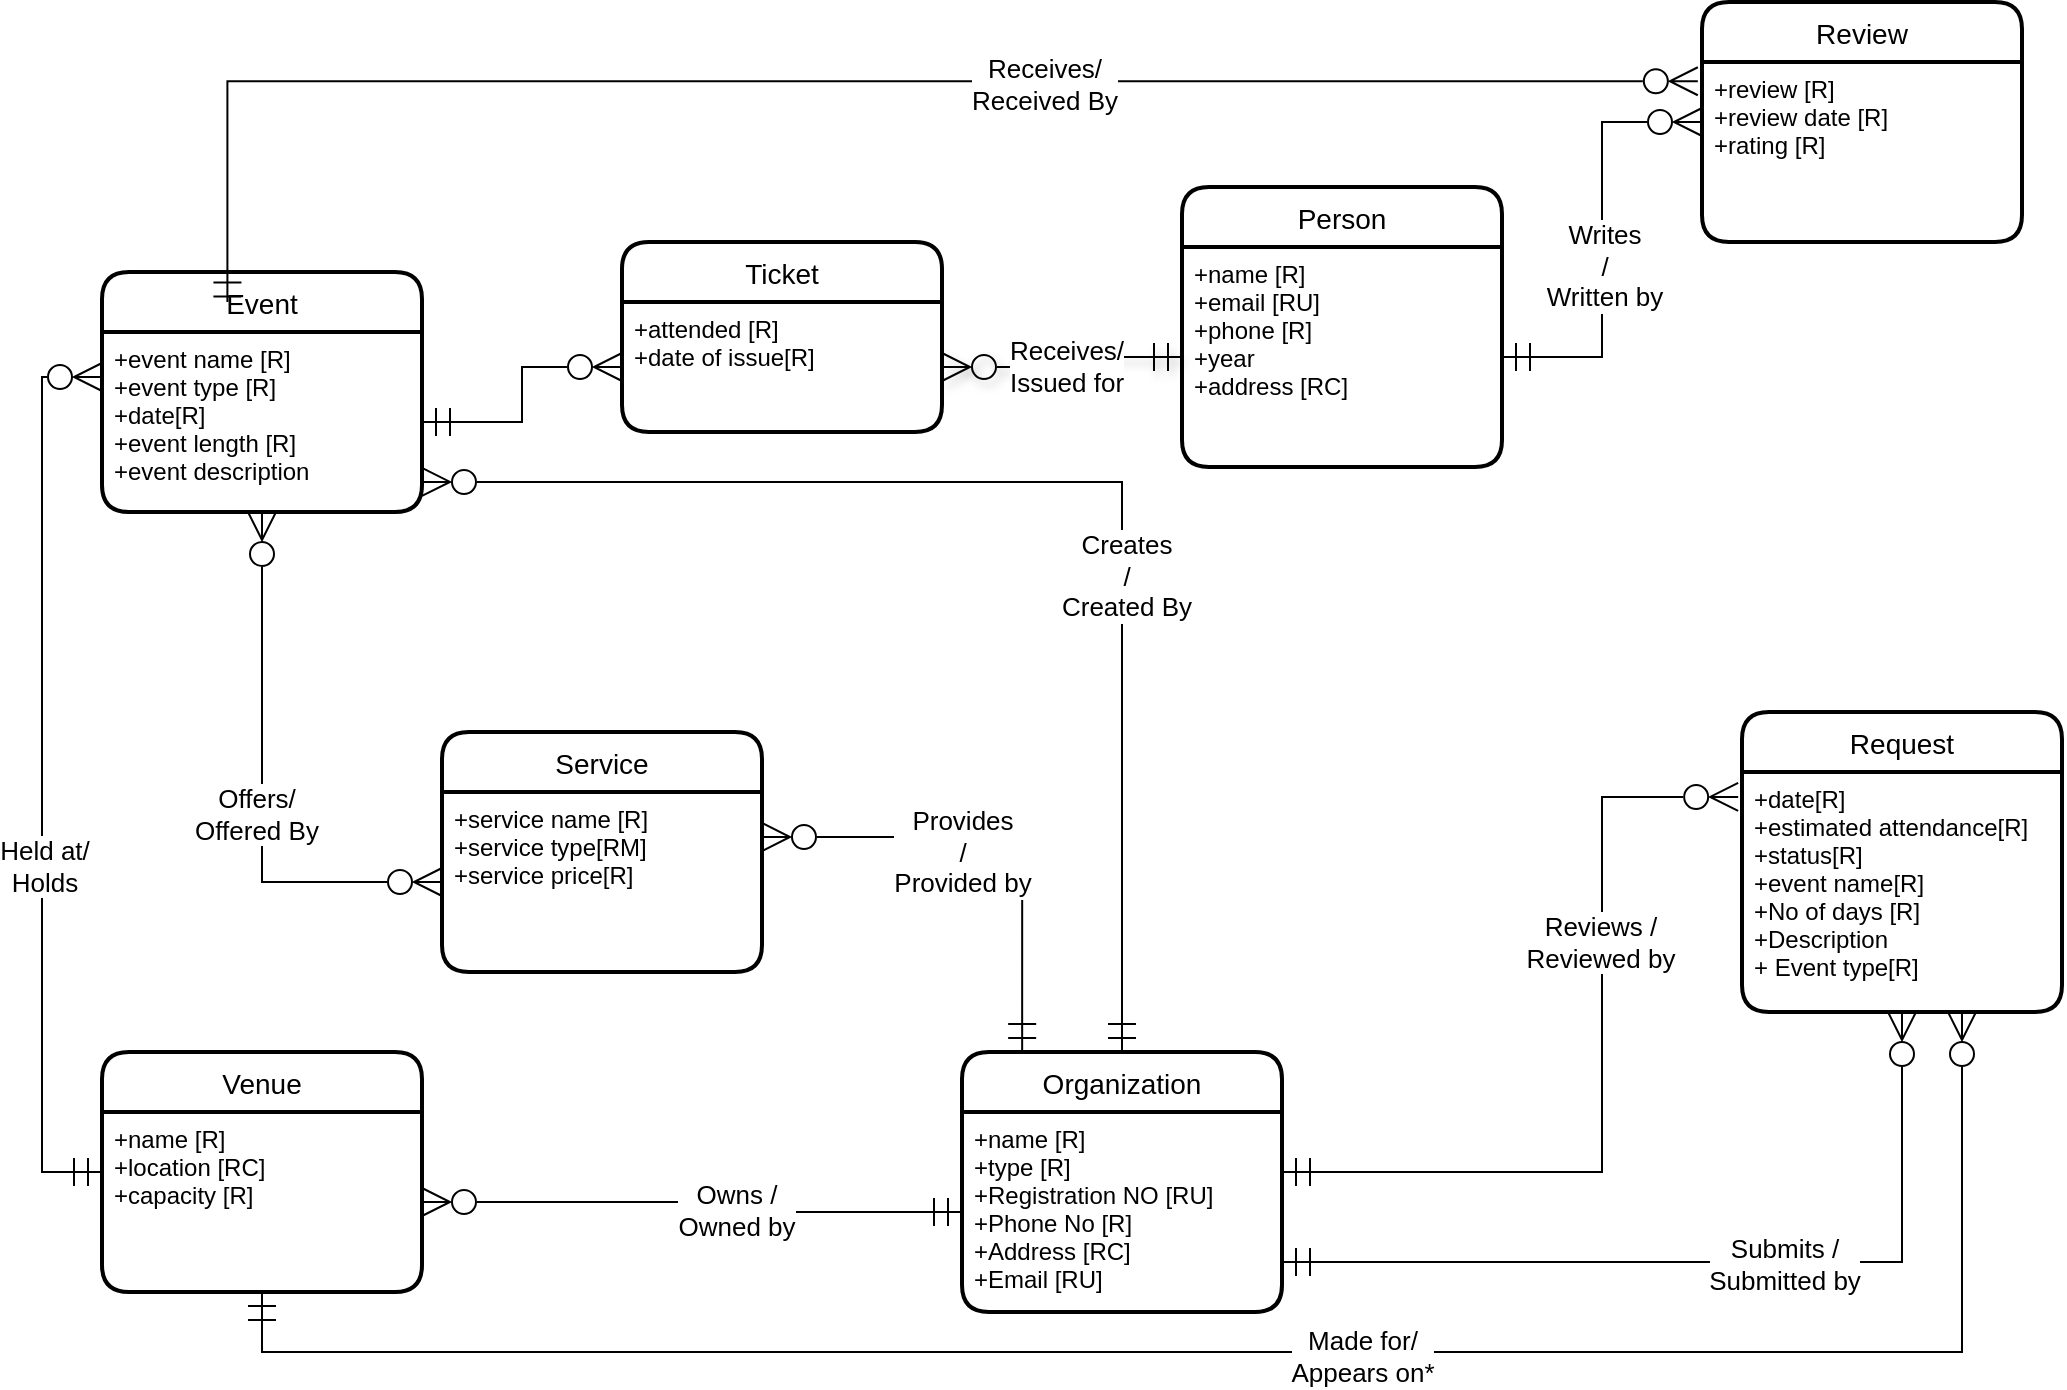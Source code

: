 <mxfile version="20.6.2" type="device" pages="2"><diagram id="7bevPtC1RNX7onVY191C" name="Conceptual"><mxGraphModel dx="2272" dy="1825" grid="1" gridSize="10" guides="1" tooltips="1" connect="1" arrows="1" fold="1" page="1" pageScale="1" pageWidth="850" pageHeight="1100" math="0" shadow="0"><root><mxCell id="0"/><mxCell id="1" parent="0"/><mxCell id="24mzy8h51hWKSrNBYriq-1" value="Ticket" style="swimlane;childLayout=stackLayout;horizontal=1;startSize=30;horizontalStack=0;rounded=1;fontSize=14;fontStyle=0;strokeWidth=2;resizeParent=0;resizeLast=1;shadow=0;dashed=0;align=center;" parent="1" vertex="1"><mxGeometry x="300" y="25" width="160" height="95" as="geometry"/></mxCell><mxCell id="24mzy8h51hWKSrNBYriq-2" value="+attended [R]&#10;+date of issue[R]&#10;&#10;" style="align=left;strokeColor=none;fillColor=none;spacingLeft=4;fontSize=12;verticalAlign=top;resizable=0;rotatable=0;part=1;" parent="24mzy8h51hWKSrNBYriq-1" vertex="1"><mxGeometry y="30" width="160" height="65" as="geometry"/></mxCell><mxCell id="24mzy8h51hWKSrNBYriq-3" value="Request" style="swimlane;childLayout=stackLayout;horizontal=1;startSize=30;horizontalStack=0;rounded=1;fontSize=14;fontStyle=0;strokeWidth=2;resizeParent=0;resizeLast=1;shadow=0;dashed=0;align=center;" parent="1" vertex="1"><mxGeometry x="860" y="260" width="160" height="150" as="geometry"/></mxCell><mxCell id="24mzy8h51hWKSrNBYriq-4" value="+date[R]&#10;+estimated attendance[R]&#10;+status[R]&#10;+event name[R]&#10;+No of days [R]&#10;+Description &#10;+ Event type[R]&#10;" style="align=left;strokeColor=none;fillColor=none;spacingLeft=4;fontSize=12;verticalAlign=top;resizable=0;rotatable=0;part=1;" parent="24mzy8h51hWKSrNBYriq-3" vertex="1"><mxGeometry y="30" width="160" height="120" as="geometry"/></mxCell><mxCell id="24mzy8h51hWKSrNBYriq-7" value="Event" style="swimlane;childLayout=stackLayout;horizontal=1;startSize=30;horizontalStack=0;rounded=1;fontSize=14;fontStyle=0;strokeWidth=2;resizeParent=0;resizeLast=1;shadow=0;dashed=0;align=center;" parent="1" vertex="1"><mxGeometry x="40" y="40" width="160" height="120" as="geometry"/></mxCell><mxCell id="24mzy8h51hWKSrNBYriq-8" value="+event name [R]&#10;+event type [R]&#10;+date[R]&#10;+event length [R]&#10;+event description &#10;" style="align=left;strokeColor=none;fillColor=none;spacingLeft=4;fontSize=12;verticalAlign=top;resizable=0;rotatable=0;part=1;" parent="24mzy8h51hWKSrNBYriq-7" vertex="1"><mxGeometry y="30" width="160" height="90" as="geometry"/></mxCell><mxCell id="24mzy8h51hWKSrNBYriq-9" value="Person" style="swimlane;childLayout=stackLayout;horizontal=1;startSize=30;horizontalStack=0;rounded=1;fontSize=14;fontStyle=0;strokeWidth=2;resizeParent=0;resizeLast=1;shadow=0;dashed=0;align=center;" parent="1" vertex="1"><mxGeometry x="580" y="-2.5" width="160" height="140" as="geometry"/></mxCell><mxCell id="24mzy8h51hWKSrNBYriq-10" value="+name [R]&#10;+email [RU]&#10;+phone [R]&#10;+year &#10;+address [RC]" style="align=left;strokeColor=none;fillColor=none;spacingLeft=4;fontSize=12;verticalAlign=top;resizable=0;rotatable=0;part=1;" parent="24mzy8h51hWKSrNBYriq-9" vertex="1"><mxGeometry y="30" width="160" height="110" as="geometry"/></mxCell><mxCell id="4hAyKkrOxyD0Yok7FQ3P-23" style="edgeStyle=orthogonalEdgeStyle;rounded=0;orthogonalLoop=1;jettySize=auto;html=1;entryX=-0.012;entryY=0.104;entryDx=0;entryDy=0;entryPerimeter=0;startArrow=ERmandOne;startFill=0;endArrow=ERzeroToMany;endFill=0;endSize=12;startSize=12;strokeWidth=1;jumpSize=10;" parent="1" source="24mzy8h51hWKSrNBYriq-11" target="24mzy8h51hWKSrNBYriq-4" edge="1"><mxGeometry relative="1" as="geometry"><Array as="points"><mxPoint x="790" y="490"/><mxPoint x="790" y="303"/></Array></mxGeometry></mxCell><mxCell id="4hAyKkrOxyD0Yok7FQ3P-24" value="Reviews /&lt;br style=&quot;font-size: 13px;&quot;&gt;Reviewed by" style="edgeLabel;html=1;align=center;verticalAlign=middle;resizable=0;points=[];fontSize=13;" parent="4hAyKkrOxyD0Yok7FQ3P-23" vertex="1" connectable="0"><mxGeometry x="0.327" y="1" relative="1" as="geometry"><mxPoint as="offset"/></mxGeometry></mxCell><mxCell id="4hAyKkrOxyD0Yok7FQ3P-29" style="edgeStyle=orthogonalEdgeStyle;rounded=0;orthogonalLoop=1;jettySize=auto;html=1;entryX=1;entryY=0.25;entryDx=0;entryDy=0;startArrow=ERmandOne;startFill=0;endArrow=ERzeroToMany;endFill=0;exitX=0.188;exitY=0;exitDx=0;exitDy=0;endSize=12;startSize=12;strokeWidth=1;jumpSize=10;exitPerimeter=0;" parent="1" source="24mzy8h51hWKSrNBYriq-11" target="24mzy8h51hWKSrNBYriq-18" edge="1"><mxGeometry relative="1" as="geometry"><Array as="points"><mxPoint x="500" y="323"/></Array></mxGeometry></mxCell><mxCell id="4hAyKkrOxyD0Yok7FQ3P-31" value="Provides&lt;br style=&quot;font-size: 13px;&quot;&gt;/&lt;br style=&quot;font-size: 13px;&quot;&gt;Provided by" style="edgeLabel;html=1;align=center;verticalAlign=middle;resizable=0;points=[];fontSize=13;" parent="4hAyKkrOxyD0Yok7FQ3P-29" vertex="1" connectable="0"><mxGeometry x="-0.437" y="-1" relative="1" as="geometry"><mxPoint x="-31" y="-33" as="offset"/></mxGeometry></mxCell><mxCell id="sy30DL_nsJGcBn0uYDC9-1" style="edgeStyle=orthogonalEdgeStyle;rounded=0;orthogonalLoop=1;jettySize=auto;html=1;entryX=1;entryY=0.833;entryDx=0;entryDy=0;entryPerimeter=0;endArrow=ERzeroToMany;endFill=0;startArrow=ERmandOne;startFill=0;endSize=12;startSize=12;" parent="1" source="24mzy8h51hWKSrNBYriq-11" target="24mzy8h51hWKSrNBYriq-8" edge="1"><mxGeometry relative="1" as="geometry"><Array as="points"><mxPoint x="550" y="145"/></Array></mxGeometry></mxCell><mxCell id="sy30DL_nsJGcBn0uYDC9-2" value="&lt;div style=&quot;font-size: 13px;&quot;&gt;Creates&lt;/div&gt;&lt;div style=&quot;font-size: 13px;&quot;&gt;/&lt;/div&gt;&lt;div style=&quot;font-size: 13px;&quot;&gt;Created By&lt;br style=&quot;font-size: 13px;&quot;&gt;&lt;/div&gt;" style="edgeLabel;html=1;align=center;verticalAlign=middle;resizable=0;points=[];fontSize=13;" parent="sy30DL_nsJGcBn0uYDC9-1" vertex="1" connectable="0"><mxGeometry x="-0.25" y="-2" relative="1" as="geometry"><mxPoint as="offset"/></mxGeometry></mxCell><mxCell id="24mzy8h51hWKSrNBYriq-11" value="Organization" style="swimlane;childLayout=stackLayout;horizontal=1;startSize=30;horizontalStack=0;rounded=1;fontSize=14;fontStyle=0;strokeWidth=2;resizeParent=0;resizeLast=1;shadow=0;dashed=0;align=center;" parent="1" vertex="1"><mxGeometry x="470" y="430" width="160" height="130" as="geometry"/></mxCell><mxCell id="24mzy8h51hWKSrNBYriq-12" value="+name [R]&#10;+type [R]&#10;+Registration NO [RU]&#10;+Phone No [R]&#10;+Address [RC] &#10;+Email [RU]" style="align=left;strokeColor=none;fillColor=none;spacingLeft=4;fontSize=12;verticalAlign=top;resizable=0;rotatable=0;part=1;" parent="24mzy8h51hWKSrNBYriq-11" vertex="1"><mxGeometry y="30" width="160" height="100" as="geometry"/></mxCell><mxCell id="24mzy8h51hWKSrNBYriq-13" value="Venue" style="swimlane;childLayout=stackLayout;horizontal=1;startSize=30;horizontalStack=0;rounded=1;fontSize=14;fontStyle=0;strokeWidth=2;resizeParent=0;resizeLast=1;shadow=0;dashed=0;align=center;" parent="1" vertex="1"><mxGeometry x="40" y="430" width="160" height="120" as="geometry"/></mxCell><mxCell id="24mzy8h51hWKSrNBYriq-14" value="+name [R]&#10;+location [RC]&#10;+capacity [R]&#10;" style="align=left;strokeColor=none;fillColor=none;spacingLeft=4;fontSize=12;verticalAlign=top;resizable=0;rotatable=0;part=1;" parent="24mzy8h51hWKSrNBYriq-13" vertex="1"><mxGeometry y="30" width="160" height="90" as="geometry"/></mxCell><mxCell id="4hAyKkrOxyD0Yok7FQ3P-33" style="edgeStyle=orthogonalEdgeStyle;rounded=0;jumpSize=10;orthogonalLoop=1;jettySize=auto;html=1;entryX=0.392;entryY=-0.015;entryDx=0;entryDy=0;entryPerimeter=0;strokeWidth=1;fontSize=13;startArrow=ERzeroToMany;startFill=0;endArrow=ERmandOne;endFill=0;startSize=12;endSize=12;exitX=-0.013;exitY=0.107;exitDx=0;exitDy=0;exitPerimeter=0;" parent="1" source="24mzy8h51hWKSrNBYriq-16" target="24mzy8h51hWKSrNBYriq-7" edge="1"><mxGeometry relative="1" as="geometry"/></mxCell><mxCell id="4hAyKkrOxyD0Yok7FQ3P-34" value="Receives/&lt;br&gt;Received By" style="edgeLabel;html=1;align=center;verticalAlign=middle;resizable=0;points=[];fontSize=13;" parent="4hAyKkrOxyD0Yok7FQ3P-33" vertex="1" connectable="0"><mxGeometry x="-0.241" y="1" relative="1" as="geometry"><mxPoint as="offset"/></mxGeometry></mxCell><mxCell id="24mzy8h51hWKSrNBYriq-15" value="Review" style="swimlane;childLayout=stackLayout;horizontal=1;startSize=30;horizontalStack=0;rounded=1;fontSize=14;fontStyle=0;strokeWidth=2;resizeParent=0;resizeLast=1;shadow=0;dashed=0;align=center;" parent="1" vertex="1"><mxGeometry x="840" y="-95" width="160" height="120" as="geometry"/></mxCell><mxCell id="24mzy8h51hWKSrNBYriq-16" value="+review [R]&#10;+review date [R]&#10;+rating [R]&#10;" style="align=left;strokeColor=none;fillColor=none;spacingLeft=4;fontSize=12;verticalAlign=top;resizable=0;rotatable=0;part=1;" parent="24mzy8h51hWKSrNBYriq-15" vertex="1"><mxGeometry y="30" width="160" height="90" as="geometry"/></mxCell><mxCell id="24mzy8h51hWKSrNBYriq-17" value="Service" style="swimlane;childLayout=stackLayout;horizontal=1;startSize=30;horizontalStack=0;rounded=1;fontSize=14;fontStyle=0;strokeWidth=2;resizeParent=0;resizeLast=1;shadow=0;dashed=0;align=center;" parent="1" vertex="1"><mxGeometry x="210" y="270" width="160" height="120" as="geometry"/></mxCell><mxCell id="24mzy8h51hWKSrNBYriq-18" value="+service name [R]&#10;+service type[RM]&#10;+service price[R]&#10;&#10;" style="align=left;strokeColor=none;fillColor=none;spacingLeft=4;fontSize=12;verticalAlign=top;resizable=0;rotatable=0;part=1;" parent="24mzy8h51hWKSrNBYriq-17" vertex="1"><mxGeometry y="30" width="160" height="90" as="geometry"/></mxCell><mxCell id="4hAyKkrOxyD0Yok7FQ3P-1" style="edgeStyle=orthogonalEdgeStyle;rounded=0;orthogonalLoop=1;jettySize=auto;html=1;startArrow=ERmandOne;startFill=0;endArrow=ERzeroToMany;endFill=0;endSize=12;startSize=12;strokeWidth=1;jumpSize=10;" parent="1" source="24mzy8h51hWKSrNBYriq-8" target="24mzy8h51hWKSrNBYriq-2" edge="1"><mxGeometry relative="1" as="geometry"/></mxCell><mxCell id="4hAyKkrOxyD0Yok7FQ3P-2" style="edgeStyle=orthogonalEdgeStyle;rounded=0;orthogonalLoop=1;jettySize=auto;html=1;entryX=1;entryY=0.5;entryDx=0;entryDy=0;startArrow=ERmandOne;startFill=0;endArrow=ERzeroToMany;endFill=0;endSize=12;startSize=12;strokeWidth=1;jumpSize=10;shadow=1;" parent="1" source="24mzy8h51hWKSrNBYriq-10" target="24mzy8h51hWKSrNBYriq-2" edge="1"><mxGeometry relative="1" as="geometry"/></mxCell><mxCell id="4hAyKkrOxyD0Yok7FQ3P-36" value="Receives/&lt;br&gt;Issued for" style="edgeLabel;html=1;align=center;verticalAlign=middle;resizable=0;points=[];fontSize=13;" parent="4hAyKkrOxyD0Yok7FQ3P-2" vertex="1" connectable="0"><mxGeometry x="0.273" y="-1" relative="1" as="geometry"><mxPoint x="16" as="offset"/></mxGeometry></mxCell><mxCell id="4hAyKkrOxyD0Yok7FQ3P-3" style="edgeStyle=orthogonalEdgeStyle;rounded=0;orthogonalLoop=1;jettySize=auto;html=1;entryX=0;entryY=0.5;entryDx=0;entryDy=0;startArrow=ERmandOne;startFill=0;endArrow=ERzeroToMany;endFill=0;endSize=12;startSize=12;strokeWidth=1;jumpSize=10;" parent="1" source="24mzy8h51hWKSrNBYriq-10" target="24mzy8h51hWKSrNBYriq-15" edge="1"><mxGeometry relative="1" as="geometry"/></mxCell><mxCell id="4hAyKkrOxyD0Yok7FQ3P-4" value="Writes&lt;br style=&quot;font-size: 13px;&quot;&gt;/&lt;br style=&quot;font-size: 13px;&quot;&gt;Written by" style="edgeLabel;html=1;align=center;verticalAlign=middle;resizable=0;points=[];fontSize=13;" parent="4hAyKkrOxyD0Yok7FQ3P-3" vertex="1" connectable="0"><mxGeometry x="-0.117" y="-1" relative="1" as="geometry"><mxPoint as="offset"/></mxGeometry></mxCell><mxCell id="4hAyKkrOxyD0Yok7FQ3P-5" style="edgeStyle=orthogonalEdgeStyle;rounded=0;orthogonalLoop=1;jettySize=auto;html=1;entryX=0;entryY=0.5;entryDx=0;entryDy=0;startArrow=ERzeroToMany;startFill=0;endArrow=ERmandOne;endFill=0;exitX=0;exitY=0.25;exitDx=0;exitDy=0;endSize=12;startSize=12;strokeWidth=1;jumpSize=10;" parent="1" source="24mzy8h51hWKSrNBYriq-8" target="24mzy8h51hWKSrNBYriq-13" edge="1"><mxGeometry relative="1" as="geometry"/></mxCell><mxCell id="4hAyKkrOxyD0Yok7FQ3P-6" value="Held at/&lt;br style=&quot;font-size: 13px;&quot;&gt;Holds" style="edgeLabel;html=1;align=center;verticalAlign=middle;resizable=0;points=[];fontSize=13;" parent="4hAyKkrOxyD0Yok7FQ3P-5" vertex="1" connectable="0"><mxGeometry x="0.2" y="1" relative="1" as="geometry"><mxPoint as="offset"/></mxGeometry></mxCell><mxCell id="4hAyKkrOxyD0Yok7FQ3P-16" style="edgeStyle=orthogonalEdgeStyle;rounded=0;orthogonalLoop=1;jettySize=auto;html=1;entryX=0.5;entryY=1;entryDx=0;entryDy=0;startArrow=ERmandOne;startFill=0;endArrow=ERzeroToMany;endFill=0;endSize=12;startSize=12;strokeWidth=1;jumpSize=10;exitX=1;exitY=0.75;exitDx=0;exitDy=0;" parent="1" source="24mzy8h51hWKSrNBYriq-12" target="24mzy8h51hWKSrNBYriq-4" edge="1"><mxGeometry relative="1" as="geometry"/></mxCell><mxCell id="4hAyKkrOxyD0Yok7FQ3P-19" value="Submits /&lt;br style=&quot;font-size: 13px;&quot;&gt;Submitted by" style="edgeLabel;html=1;align=center;verticalAlign=middle;resizable=0;points=[];fontSize=13;" parent="4hAyKkrOxyD0Yok7FQ3P-16" vertex="1" connectable="0"><mxGeometry x="0.151" y="-1" relative="1" as="geometry"><mxPoint as="offset"/></mxGeometry></mxCell><mxCell id="4hAyKkrOxyD0Yok7FQ3P-17" style="edgeStyle=orthogonalEdgeStyle;rounded=0;orthogonalLoop=1;jettySize=auto;html=1;entryX=1;entryY=0.5;entryDx=0;entryDy=0;startArrow=ERmandOne;startFill=0;endArrow=ERzeroToMany;endFill=0;endSize=12;startSize=12;strokeWidth=1;jumpSize=10;" parent="1" source="24mzy8h51hWKSrNBYriq-12" target="24mzy8h51hWKSrNBYriq-14" edge="1"><mxGeometry relative="1" as="geometry"/></mxCell><mxCell id="4hAyKkrOxyD0Yok7FQ3P-18" value="Owns /&lt;br style=&quot;font-size: 13px;&quot;&gt;Owned by" style="edgeLabel;html=1;align=center;verticalAlign=middle;resizable=0;points=[];fontSize=13;" parent="4hAyKkrOxyD0Yok7FQ3P-17" vertex="1" connectable="0"><mxGeometry x="-0.178" y="-1" relative="1" as="geometry"><mxPoint as="offset"/></mxGeometry></mxCell><mxCell id="4hAyKkrOxyD0Yok7FQ3P-30" style="edgeStyle=orthogonalEdgeStyle;rounded=0;orthogonalLoop=1;jettySize=auto;html=1;entryX=0.5;entryY=1;entryDx=0;entryDy=0;startArrow=ERzeroToMany;startFill=0;endArrow=ERzeroToMany;endFill=0;endSize=12;startSize=12;strokeWidth=1;jumpSize=10;" parent="1" source="24mzy8h51hWKSrNBYriq-18" target="24mzy8h51hWKSrNBYriq-8" edge="1"><mxGeometry relative="1" as="geometry"/></mxCell><mxCell id="4hAyKkrOxyD0Yok7FQ3P-32" value="Offers/&lt;br style=&quot;font-size: 13px;&quot;&gt;Offered By" style="edgeLabel;html=1;align=center;verticalAlign=middle;resizable=0;points=[];fontSize=13;" parent="4hAyKkrOxyD0Yok7FQ3P-30" vertex="1" connectable="0"><mxGeometry x="-0.099" y="3" relative="1" as="geometry"><mxPoint as="offset"/></mxGeometry></mxCell><mxCell id="sy30DL_nsJGcBn0uYDC9-3" style="edgeStyle=orthogonalEdgeStyle;rounded=0;orthogonalLoop=1;jettySize=auto;html=1;entryX=0.5;entryY=1;entryDx=0;entryDy=0;fontSize=13;startArrow=ERzeroToMany;startFill=0;endArrow=ERmandOne;endFill=0;startSize=12;endSize=12;" parent="1" source="24mzy8h51hWKSrNBYriq-4" target="24mzy8h51hWKSrNBYriq-14" edge="1"><mxGeometry relative="1" as="geometry"><Array as="points"><mxPoint x="970" y="580"/><mxPoint x="120" y="580"/></Array></mxGeometry></mxCell><mxCell id="sy30DL_nsJGcBn0uYDC9-4" value="&lt;div&gt;Made for/&lt;/div&gt;&lt;div&gt;Appears on*&lt;br&gt;&lt;/div&gt;" style="edgeLabel;html=1;align=center;verticalAlign=middle;resizable=0;points=[];fontSize=13;" parent="sy30DL_nsJGcBn0uYDC9-3" vertex="1" connectable="0"><mxGeometry x="-0.307" y="2" relative="1" as="geometry"><mxPoint x="-106" as="offset"/></mxGeometry></mxCell></root></mxGraphModel></diagram><diagram id="KA0BK9ptWUT0gZOrtbxO" name="Logical"><mxGraphModel dx="2723" dy="967" grid="1" gridSize="10" guides="1" tooltips="1" connect="1" arrows="1" fold="1" page="1" pageScale="1" pageWidth="827" pageHeight="1169" math="0" shadow="0"><root><mxCell id="0"/><mxCell id="1" parent="0"/><mxCell id="XhXIdU6wze0Gy4Dn_Juc-11" value="Reviews" style="shape=table;startSize=30;container=1;collapsible=1;childLayout=tableLayout;fixedRows=1;rowLines=0;fontStyle=1;align=center;resizeLast=1;" parent="1" vertex="1"><mxGeometry x="970" y="650" width="180" height="230" as="geometry"/></mxCell><mxCell id="XhXIdU6wze0Gy4Dn_Juc-12" value="" style="shape=tableRow;horizontal=0;startSize=0;swimlaneHead=0;swimlaneBody=0;fillColor=none;collapsible=0;dropTarget=0;points=[[0,0.5],[1,0.5]];portConstraint=eastwest;top=0;left=0;right=0;bottom=1;" parent="XhXIdU6wze0Gy4Dn_Juc-11" vertex="1"><mxGeometry y="30" width="180" height="30" as="geometry"/></mxCell><mxCell id="XhXIdU6wze0Gy4Dn_Juc-13" value="PK" style="shape=partialRectangle;connectable=0;fillColor=none;top=0;left=0;bottom=0;right=0;fontStyle=1;overflow=hidden;" parent="XhXIdU6wze0Gy4Dn_Juc-12" vertex="1"><mxGeometry width="30" height="30" as="geometry"><mxRectangle width="30" height="30" as="alternateBounds"/></mxGeometry></mxCell><mxCell id="XhXIdU6wze0Gy4Dn_Juc-14" value="review_id" style="shape=partialRectangle;connectable=0;fillColor=none;top=0;left=0;bottom=0;right=0;align=left;spacingLeft=6;fontStyle=5;overflow=hidden;" parent="XhXIdU6wze0Gy4Dn_Juc-12" vertex="1"><mxGeometry x="30" width="150" height="30" as="geometry"><mxRectangle width="150" height="30" as="alternateBounds"/></mxGeometry></mxCell><mxCell id="XhXIdU6wze0Gy4Dn_Juc-15" value="" style="shape=tableRow;horizontal=0;startSize=0;swimlaneHead=0;swimlaneBody=0;fillColor=none;collapsible=0;dropTarget=0;points=[[0,0.5],[1,0.5]];portConstraint=eastwest;top=0;left=0;right=0;bottom=0;" parent="XhXIdU6wze0Gy4Dn_Juc-11" vertex="1"><mxGeometry y="60" width="180" height="30" as="geometry"/></mxCell><mxCell id="XhXIdU6wze0Gy4Dn_Juc-16" value="" style="shape=partialRectangle;connectable=0;fillColor=none;top=0;left=0;bottom=0;right=0;editable=1;overflow=hidden;" parent="XhXIdU6wze0Gy4Dn_Juc-15" vertex="1"><mxGeometry width="30" height="30" as="geometry"><mxRectangle width="30" height="30" as="alternateBounds"/></mxGeometry></mxCell><mxCell id="XhXIdU6wze0Gy4Dn_Juc-17" value="revew_text" style="shape=partialRectangle;connectable=0;fillColor=none;top=0;left=0;bottom=0;right=0;align=left;spacingLeft=6;overflow=hidden;fontStyle=1" parent="XhXIdU6wze0Gy4Dn_Juc-15" vertex="1"><mxGeometry x="30" width="150" height="30" as="geometry"><mxRectangle width="150" height="30" as="alternateBounds"/></mxGeometry></mxCell><mxCell id="XhXIdU6wze0Gy4Dn_Juc-18" value="" style="shape=tableRow;horizontal=0;startSize=0;swimlaneHead=0;swimlaneBody=0;fillColor=none;collapsible=0;dropTarget=0;points=[[0,0.5],[1,0.5]];portConstraint=eastwest;top=0;left=0;right=0;bottom=0;" parent="XhXIdU6wze0Gy4Dn_Juc-11" vertex="1"><mxGeometry y="90" width="180" height="30" as="geometry"/></mxCell><mxCell id="XhXIdU6wze0Gy4Dn_Juc-19" value="" style="shape=partialRectangle;connectable=0;fillColor=none;top=0;left=0;bottom=0;right=0;editable=1;overflow=hidden;" parent="XhXIdU6wze0Gy4Dn_Juc-18" vertex="1"><mxGeometry width="30" height="30" as="geometry"><mxRectangle width="30" height="30" as="alternateBounds"/></mxGeometry></mxCell><mxCell id="XhXIdU6wze0Gy4Dn_Juc-20" value="review_date" style="shape=partialRectangle;connectable=0;fillColor=none;top=0;left=0;bottom=0;right=0;align=left;spacingLeft=6;overflow=hidden;fontStyle=1" parent="XhXIdU6wze0Gy4Dn_Juc-18" vertex="1"><mxGeometry x="30" width="150" height="30" as="geometry"><mxRectangle width="150" height="30" as="alternateBounds"/></mxGeometry></mxCell><mxCell id="XhXIdU6wze0Gy4Dn_Juc-21" value="" style="shape=tableRow;horizontal=0;startSize=0;swimlaneHead=0;swimlaneBody=0;fillColor=none;collapsible=0;dropTarget=0;points=[[0,0.5],[1,0.5]];portConstraint=eastwest;top=0;left=0;right=0;bottom=0;" parent="XhXIdU6wze0Gy4Dn_Juc-11" vertex="1"><mxGeometry y="120" width="180" height="30" as="geometry"/></mxCell><mxCell id="XhXIdU6wze0Gy4Dn_Juc-22" value="" style="shape=partialRectangle;connectable=0;fillColor=none;top=0;left=0;bottom=0;right=0;editable=1;overflow=hidden;" parent="XhXIdU6wze0Gy4Dn_Juc-21" vertex="1"><mxGeometry width="30" height="30" as="geometry"><mxRectangle width="30" height="30" as="alternateBounds"/></mxGeometry></mxCell><mxCell id="XhXIdU6wze0Gy4Dn_Juc-23" value="review_rating" style="shape=partialRectangle;connectable=0;fillColor=none;top=0;left=0;bottom=0;right=0;align=left;spacingLeft=6;overflow=hidden;fontStyle=1" parent="XhXIdU6wze0Gy4Dn_Juc-21" vertex="1"><mxGeometry x="30" width="150" height="30" as="geometry"><mxRectangle width="150" height="30" as="alternateBounds"/></mxGeometry></mxCell><mxCell id="XhXIdU6wze0Gy4Dn_Juc-24" value="" style="shape=tableRow;horizontal=0;startSize=0;swimlaneHead=0;swimlaneBody=0;fillColor=none;collapsible=0;dropTarget=0;points=[[0,0.5],[1,0.5]];portConstraint=eastwest;top=0;left=0;right=0;bottom=0;" parent="XhXIdU6wze0Gy4Dn_Juc-11" vertex="1"><mxGeometry y="150" width="180" height="50" as="geometry"/></mxCell><mxCell id="XhXIdU6wze0Gy4Dn_Juc-25" value="FK1" style="shape=partialRectangle;connectable=0;fillColor=none;top=0;left=0;bottom=0;right=0;editable=1;overflow=hidden;fontStyle=1" parent="XhXIdU6wze0Gy4Dn_Juc-24" vertex="1"><mxGeometry width="30" height="50" as="geometry"><mxRectangle width="30" height="50" as="alternateBounds"/></mxGeometry></mxCell><mxCell id="XhXIdU6wze0Gy4Dn_Juc-26" value="review_event_id" style="shape=partialRectangle;connectable=0;fillColor=none;top=0;left=0;bottom=0;right=0;align=left;spacingLeft=6;overflow=hidden;fontStyle=1" parent="XhXIdU6wze0Gy4Dn_Juc-24" vertex="1"><mxGeometry x="30" width="150" height="50" as="geometry"><mxRectangle width="150" height="50" as="alternateBounds"/></mxGeometry></mxCell><mxCell id="XhXIdU6wze0Gy4Dn_Juc-27" value="" style="shape=tableRow;horizontal=0;startSize=0;swimlaneHead=0;swimlaneBody=0;fillColor=none;collapsible=0;dropTarget=0;points=[[0,0.5],[1,0.5]];portConstraint=eastwest;top=0;left=0;right=0;bottom=0;" parent="XhXIdU6wze0Gy4Dn_Juc-11" vertex="1"><mxGeometry y="200" width="180" height="30" as="geometry"/></mxCell><mxCell id="XhXIdU6wze0Gy4Dn_Juc-28" value="FK2" style="shape=partialRectangle;connectable=0;fillColor=none;top=0;left=0;bottom=0;right=0;editable=1;overflow=hidden;fontStyle=1" parent="XhXIdU6wze0Gy4Dn_Juc-27" vertex="1"><mxGeometry width="30" height="30" as="geometry"><mxRectangle width="30" height="30" as="alternateBounds"/></mxGeometry></mxCell><mxCell id="XhXIdU6wze0Gy4Dn_Juc-29" value="review_person_id" style="shape=partialRectangle;connectable=0;fillColor=none;top=0;left=0;bottom=0;right=0;align=left;spacingLeft=6;overflow=hidden;fontStyle=1" parent="XhXIdU6wze0Gy4Dn_Juc-27" vertex="1"><mxGeometry x="30" width="150" height="30" as="geometry"><mxRectangle width="150" height="30" as="alternateBounds"/></mxGeometry></mxCell><mxCell id="XhXIdU6wze0Gy4Dn_Juc-30" value="Events" style="shape=table;startSize=30;container=1;collapsible=1;childLayout=tableLayout;fixedRows=1;rowLines=0;fontStyle=1;align=center;resizeLast=1;" parent="1" vertex="1"><mxGeometry x="100" y="636" width="180" height="295" as="geometry"/></mxCell><mxCell id="XhXIdU6wze0Gy4Dn_Juc-31" value="" style="shape=tableRow;horizontal=0;startSize=0;swimlaneHead=0;swimlaneBody=0;fillColor=none;collapsible=0;dropTarget=0;points=[[0,0.5],[1,0.5]];portConstraint=eastwest;top=0;left=0;right=0;bottom=1;" parent="XhXIdU6wze0Gy4Dn_Juc-30" vertex="1"><mxGeometry y="30" width="180" height="30" as="geometry"/></mxCell><mxCell id="XhXIdU6wze0Gy4Dn_Juc-32" value="PK" style="shape=partialRectangle;connectable=0;fillColor=none;top=0;left=0;bottom=0;right=0;fontStyle=1;overflow=hidden;" parent="XhXIdU6wze0Gy4Dn_Juc-31" vertex="1"><mxGeometry width="30" height="30" as="geometry"><mxRectangle width="30" height="30" as="alternateBounds"/></mxGeometry></mxCell><mxCell id="XhXIdU6wze0Gy4Dn_Juc-33" value="event_id" style="shape=partialRectangle;connectable=0;fillColor=none;top=0;left=0;bottom=0;right=0;align=left;spacingLeft=6;fontStyle=5;overflow=hidden;" parent="XhXIdU6wze0Gy4Dn_Juc-31" vertex="1"><mxGeometry x="30" width="150" height="30" as="geometry"><mxRectangle width="150" height="30" as="alternateBounds"/></mxGeometry></mxCell><mxCell id="XhXIdU6wze0Gy4Dn_Juc-34" value="" style="shape=tableRow;horizontal=0;startSize=0;swimlaneHead=0;swimlaneBody=0;fillColor=none;collapsible=0;dropTarget=0;points=[[0,0.5],[1,0.5]];portConstraint=eastwest;top=0;left=0;right=0;bottom=0;" parent="XhXIdU6wze0Gy4Dn_Juc-30" vertex="1"><mxGeometry y="60" width="180" height="30" as="geometry"/></mxCell><mxCell id="XhXIdU6wze0Gy4Dn_Juc-35" value="" style="shape=partialRectangle;connectable=0;fillColor=none;top=0;left=0;bottom=0;right=0;editable=1;overflow=hidden;" parent="XhXIdU6wze0Gy4Dn_Juc-34" vertex="1"><mxGeometry width="30" height="30" as="geometry"><mxRectangle width="30" height="30" as="alternateBounds"/></mxGeometry></mxCell><mxCell id="XhXIdU6wze0Gy4Dn_Juc-36" value="event_name" style="shape=partialRectangle;connectable=0;fillColor=none;top=0;left=0;bottom=0;right=0;align=left;spacingLeft=6;overflow=hidden;fontStyle=1" parent="XhXIdU6wze0Gy4Dn_Juc-34" vertex="1"><mxGeometry x="30" width="150" height="30" as="geometry"><mxRectangle width="150" height="30" as="alternateBounds"/></mxGeometry></mxCell><mxCell id="XhXIdU6wze0Gy4Dn_Juc-37" value="" style="shape=tableRow;horizontal=0;startSize=0;swimlaneHead=0;swimlaneBody=0;fillColor=none;collapsible=0;dropTarget=0;points=[[0,0.5],[1,0.5]];portConstraint=eastwest;top=0;left=0;right=0;bottom=0;" parent="XhXIdU6wze0Gy4Dn_Juc-30" vertex="1"><mxGeometry y="90" width="180" height="30" as="geometry"/></mxCell><mxCell id="XhXIdU6wze0Gy4Dn_Juc-38" value="FK4" style="shape=partialRectangle;connectable=0;fillColor=none;top=0;left=0;bottom=0;right=0;editable=1;overflow=hidden;fontStyle=1" parent="XhXIdU6wze0Gy4Dn_Juc-37" vertex="1"><mxGeometry width="30" height="30" as="geometry"><mxRectangle width="30" height="30" as="alternateBounds"/></mxGeometry></mxCell><mxCell id="XhXIdU6wze0Gy4Dn_Juc-39" value="event_type" style="shape=partialRectangle;connectable=0;fillColor=none;top=0;left=0;bottom=0;right=0;align=left;spacingLeft=6;overflow=hidden;fontStyle=1" parent="XhXIdU6wze0Gy4Dn_Juc-37" vertex="1"><mxGeometry x="30" width="150" height="30" as="geometry"><mxRectangle width="150" height="30" as="alternateBounds"/></mxGeometry></mxCell><mxCell id="XhXIdU6wze0Gy4Dn_Juc-40" value="" style="shape=tableRow;horizontal=0;startSize=0;swimlaneHead=0;swimlaneBody=0;fillColor=none;collapsible=0;dropTarget=0;points=[[0,0.5],[1,0.5]];portConstraint=eastwest;top=0;left=0;right=0;bottom=0;" parent="XhXIdU6wze0Gy4Dn_Juc-30" vertex="1"><mxGeometry y="120" width="180" height="30" as="geometry"/></mxCell><mxCell id="XhXIdU6wze0Gy4Dn_Juc-41" value="" style="shape=partialRectangle;connectable=0;fillColor=none;top=0;left=0;bottom=0;right=0;editable=1;overflow=hidden;" parent="XhXIdU6wze0Gy4Dn_Juc-40" vertex="1"><mxGeometry width="30" height="30" as="geometry"><mxRectangle width="30" height="30" as="alternateBounds"/></mxGeometry></mxCell><mxCell id="XhXIdU6wze0Gy4Dn_Juc-42" value="event_date" style="shape=partialRectangle;connectable=0;fillColor=none;top=0;left=0;bottom=0;right=0;align=left;spacingLeft=6;overflow=hidden;fontStyle=1" parent="XhXIdU6wze0Gy4Dn_Juc-40" vertex="1"><mxGeometry x="30" width="150" height="30" as="geometry"><mxRectangle width="150" height="30" as="alternateBounds"/></mxGeometry></mxCell><mxCell id="XhXIdU6wze0Gy4Dn_Juc-43" value="" style="shape=tableRow;horizontal=0;startSize=0;swimlaneHead=0;swimlaneBody=0;fillColor=none;collapsible=0;dropTarget=0;points=[[0,0.5],[1,0.5]];portConstraint=eastwest;top=0;left=0;right=0;bottom=0;" parent="XhXIdU6wze0Gy4Dn_Juc-30" vertex="1"><mxGeometry y="150" width="180" height="35" as="geometry"/></mxCell><mxCell id="XhXIdU6wze0Gy4Dn_Juc-44" value="" style="shape=partialRectangle;connectable=0;fillColor=none;top=0;left=0;bottom=0;right=0;editable=1;overflow=hidden;" parent="XhXIdU6wze0Gy4Dn_Juc-43" vertex="1"><mxGeometry width="30" height="35" as="geometry"><mxRectangle width="30" height="35" as="alternateBounds"/></mxGeometry></mxCell><mxCell id="XhXIdU6wze0Gy4Dn_Juc-45" value="event_length" style="shape=partialRectangle;connectable=0;fillColor=none;top=0;left=0;bottom=0;right=0;align=left;spacingLeft=6;overflow=hidden;fontStyle=1" parent="XhXIdU6wze0Gy4Dn_Juc-43" vertex="1"><mxGeometry x="30" width="150" height="35" as="geometry"><mxRectangle width="150" height="35" as="alternateBounds"/></mxGeometry></mxCell><mxCell id="XhXIdU6wze0Gy4Dn_Juc-46" value="" style="shape=tableRow;horizontal=0;startSize=0;swimlaneHead=0;swimlaneBody=0;fillColor=none;collapsible=0;dropTarget=0;points=[[0,0.5],[1,0.5]];portConstraint=eastwest;top=0;left=0;right=0;bottom=0;" parent="XhXIdU6wze0Gy4Dn_Juc-30" vertex="1"><mxGeometry y="185" width="180" height="30" as="geometry"/></mxCell><mxCell id="XhXIdU6wze0Gy4Dn_Juc-47" value="FK1" style="shape=partialRectangle;connectable=0;fillColor=none;top=0;left=0;bottom=0;right=0;editable=1;overflow=hidden;fontStyle=1" parent="XhXIdU6wze0Gy4Dn_Juc-46" vertex="1"><mxGeometry width="30" height="30" as="geometry"><mxRectangle width="30" height="30" as="alternateBounds"/></mxGeometry></mxCell><mxCell id="XhXIdU6wze0Gy4Dn_Juc-48" value="event_organizer_id" style="shape=partialRectangle;connectable=0;fillColor=none;top=0;left=0;bottom=0;right=0;align=left;spacingLeft=6;overflow=hidden;fontStyle=1" parent="XhXIdU6wze0Gy4Dn_Juc-46" vertex="1"><mxGeometry x="30" width="150" height="30" as="geometry"><mxRectangle width="150" height="30" as="alternateBounds"/></mxGeometry></mxCell><mxCell id="XhXIdU6wze0Gy4Dn_Juc-49" style="shape=tableRow;horizontal=0;startSize=0;swimlaneHead=0;swimlaneBody=0;fillColor=none;collapsible=0;dropTarget=0;points=[[0,0.5],[1,0.5]];portConstraint=eastwest;top=0;left=0;right=0;bottom=0;" parent="XhXIdU6wze0Gy4Dn_Juc-30" vertex="1"><mxGeometry y="215" width="180" height="20" as="geometry"/></mxCell><mxCell id="XhXIdU6wze0Gy4Dn_Juc-50" value="FK2" style="shape=partialRectangle;connectable=0;fillColor=none;top=0;left=0;bottom=0;right=0;editable=1;overflow=hidden;fontStyle=1" parent="XhXIdU6wze0Gy4Dn_Juc-49" vertex="1"><mxGeometry width="30" height="20" as="geometry"><mxRectangle width="30" height="20" as="alternateBounds"/></mxGeometry></mxCell><mxCell id="XhXIdU6wze0Gy4Dn_Juc-51" value="event_venue_id " style="shape=partialRectangle;connectable=0;fillColor=none;top=0;left=0;bottom=0;right=0;align=left;spacingLeft=6;overflow=hidden;fontStyle=1" parent="XhXIdU6wze0Gy4Dn_Juc-49" vertex="1"><mxGeometry x="30" width="150" height="20" as="geometry"><mxRectangle width="150" height="20" as="alternateBounds"/></mxGeometry></mxCell><mxCell id="XhXIdU6wze0Gy4Dn_Juc-52" style="shape=tableRow;horizontal=0;startSize=0;swimlaneHead=0;swimlaneBody=0;fillColor=none;collapsible=0;dropTarget=0;points=[[0,0.5],[1,0.5]];portConstraint=eastwest;top=0;left=0;right=0;bottom=0;" parent="XhXIdU6wze0Gy4Dn_Juc-30" vertex="1"><mxGeometry y="235" width="180" height="30" as="geometry"/></mxCell><mxCell id="XhXIdU6wze0Gy4Dn_Juc-53" value="FK3" style="shape=partialRectangle;connectable=0;fillColor=none;top=0;left=0;bottom=0;right=0;editable=1;overflow=hidden;fontStyle=1" parent="XhXIdU6wze0Gy4Dn_Juc-52" vertex="1"><mxGeometry width="30" height="30" as="geometry"><mxRectangle width="30" height="30" as="alternateBounds"/></mxGeometry></mxCell><mxCell id="XhXIdU6wze0Gy4Dn_Juc-54" value="event_service_id" style="shape=partialRectangle;connectable=0;fillColor=none;top=0;left=0;bottom=0;right=0;align=left;spacingLeft=6;overflow=hidden;fontStyle=1" parent="XhXIdU6wze0Gy4Dn_Juc-52" vertex="1"><mxGeometry x="30" width="150" height="30" as="geometry"><mxRectangle width="150" height="30" as="alternateBounds"/></mxGeometry></mxCell><mxCell id="XhXIdU6wze0Gy4Dn_Juc-242" style="shape=tableRow;horizontal=0;startSize=0;swimlaneHead=0;swimlaneBody=0;fillColor=none;collapsible=0;dropTarget=0;points=[[0,0.5],[1,0.5]];portConstraint=eastwest;top=0;left=0;right=0;bottom=0;" parent="XhXIdU6wze0Gy4Dn_Juc-30" vertex="1"><mxGeometry y="265" width="180" height="30" as="geometry"/></mxCell><mxCell id="XhXIdU6wze0Gy4Dn_Juc-243" style="shape=partialRectangle;connectable=0;fillColor=none;top=0;left=0;bottom=0;right=0;editable=1;overflow=hidden;fontStyle=1" parent="XhXIdU6wze0Gy4Dn_Juc-242" vertex="1"><mxGeometry width="30" height="30" as="geometry"><mxRectangle width="30" height="30" as="alternateBounds"/></mxGeometry></mxCell><mxCell id="XhXIdU6wze0Gy4Dn_Juc-244" value="event_description " style="shape=partialRectangle;connectable=0;fillColor=none;top=0;left=0;bottom=0;right=0;align=left;spacingLeft=6;overflow=hidden;fontStyle=0" parent="XhXIdU6wze0Gy4Dn_Juc-242" vertex="1"><mxGeometry x="30" width="150" height="30" as="geometry"><mxRectangle width="150" height="30" as="alternateBounds"/></mxGeometry></mxCell><mxCell id="XhXIdU6wze0Gy4Dn_Juc-55" value="Tickets" style="shape=table;startSize=30;container=1;collapsible=1;childLayout=tableLayout;fixedRows=1;rowLines=0;fontStyle=1;align=center;resizeLast=1;" parent="1" vertex="1"><mxGeometry x="414" y="650" width="180" height="190" as="geometry"/></mxCell><mxCell id="XhXIdU6wze0Gy4Dn_Juc-56" value="" style="shape=tableRow;horizontal=0;startSize=0;swimlaneHead=0;swimlaneBody=0;fillColor=none;collapsible=0;dropTarget=0;points=[[0,0.5],[1,0.5]];portConstraint=eastwest;top=0;left=0;right=0;bottom=1;" parent="XhXIdU6wze0Gy4Dn_Juc-55" vertex="1"><mxGeometry y="30" width="180" height="30" as="geometry"/></mxCell><mxCell id="XhXIdU6wze0Gy4Dn_Juc-57" value="PK" style="shape=partialRectangle;connectable=0;fillColor=none;top=0;left=0;bottom=0;right=0;fontStyle=1;overflow=hidden;" parent="XhXIdU6wze0Gy4Dn_Juc-56" vertex="1"><mxGeometry width="30" height="30" as="geometry"><mxRectangle width="30" height="30" as="alternateBounds"/></mxGeometry></mxCell><mxCell id="XhXIdU6wze0Gy4Dn_Juc-58" value="ticket_id" style="shape=partialRectangle;connectable=0;fillColor=none;top=0;left=0;bottom=0;right=0;align=left;spacingLeft=6;fontStyle=5;overflow=hidden;" parent="XhXIdU6wze0Gy4Dn_Juc-56" vertex="1"><mxGeometry x="30" width="150" height="30" as="geometry"><mxRectangle width="150" height="30" as="alternateBounds"/></mxGeometry></mxCell><mxCell id="XhXIdU6wze0Gy4Dn_Juc-59" value="" style="shape=tableRow;horizontal=0;startSize=0;swimlaneHead=0;swimlaneBody=0;fillColor=none;collapsible=0;dropTarget=0;points=[[0,0.5],[1,0.5]];portConstraint=eastwest;top=0;left=0;right=0;bottom=0;" parent="XhXIdU6wze0Gy4Dn_Juc-55" vertex="1"><mxGeometry y="60" width="180" height="30" as="geometry"/></mxCell><mxCell id="XhXIdU6wze0Gy4Dn_Juc-60" value="" style="shape=partialRectangle;connectable=0;fillColor=none;top=0;left=0;bottom=0;right=0;editable=1;overflow=hidden;" parent="XhXIdU6wze0Gy4Dn_Juc-59" vertex="1"><mxGeometry width="30" height="30" as="geometry"><mxRectangle width="30" height="30" as="alternateBounds"/></mxGeometry></mxCell><mxCell id="XhXIdU6wze0Gy4Dn_Juc-61" value="ticket_attended" style="shape=partialRectangle;connectable=0;fillColor=none;top=0;left=0;bottom=0;right=0;align=left;spacingLeft=6;overflow=hidden;fontStyle=1" parent="XhXIdU6wze0Gy4Dn_Juc-59" vertex="1"><mxGeometry x="30" width="150" height="30" as="geometry"><mxRectangle width="150" height="30" as="alternateBounds"/></mxGeometry></mxCell><mxCell id="XhXIdU6wze0Gy4Dn_Juc-62" value="" style="shape=tableRow;horizontal=0;startSize=0;swimlaneHead=0;swimlaneBody=0;fillColor=none;collapsible=0;dropTarget=0;points=[[0,0.5],[1,0.5]];portConstraint=eastwest;top=0;left=0;right=0;bottom=0;" parent="XhXIdU6wze0Gy4Dn_Juc-55" vertex="1"><mxGeometry y="90" width="180" height="30" as="geometry"/></mxCell><mxCell id="XhXIdU6wze0Gy4Dn_Juc-63" value="" style="shape=partialRectangle;connectable=0;fillColor=none;top=0;left=0;bottom=0;right=0;editable=1;overflow=hidden;" parent="XhXIdU6wze0Gy4Dn_Juc-62" vertex="1"><mxGeometry width="30" height="30" as="geometry"><mxRectangle width="30" height="30" as="alternateBounds"/></mxGeometry></mxCell><mxCell id="XhXIdU6wze0Gy4Dn_Juc-64" value="ticket_issue_date" style="shape=partialRectangle;connectable=0;fillColor=none;top=0;left=0;bottom=0;right=0;align=left;spacingLeft=6;overflow=hidden;fontStyle=1" parent="XhXIdU6wze0Gy4Dn_Juc-62" vertex="1"><mxGeometry x="30" width="150" height="30" as="geometry"><mxRectangle width="150" height="30" as="alternateBounds"/></mxGeometry></mxCell><mxCell id="XhXIdU6wze0Gy4Dn_Juc-65" value="" style="shape=tableRow;horizontal=0;startSize=0;swimlaneHead=0;swimlaneBody=0;fillColor=none;collapsible=0;dropTarget=0;points=[[0,0.5],[1,0.5]];portConstraint=eastwest;top=0;left=0;right=0;bottom=0;fontStyle=1" parent="XhXIdU6wze0Gy4Dn_Juc-55" vertex="1"><mxGeometry y="120" width="180" height="40" as="geometry"/></mxCell><mxCell id="XhXIdU6wze0Gy4Dn_Juc-66" value="FK1" style="shape=partialRectangle;connectable=0;fillColor=none;top=0;left=0;bottom=0;right=0;editable=1;overflow=hidden;fontStyle=1" parent="XhXIdU6wze0Gy4Dn_Juc-65" vertex="1"><mxGeometry width="30" height="40" as="geometry"><mxRectangle width="30" height="40" as="alternateBounds"/></mxGeometry></mxCell><mxCell id="XhXIdU6wze0Gy4Dn_Juc-67" value="ticket_event_id" style="shape=partialRectangle;connectable=0;fillColor=none;top=0;left=0;bottom=0;right=0;align=left;spacingLeft=6;overflow=hidden;fontStyle=1" parent="XhXIdU6wze0Gy4Dn_Juc-65" vertex="1"><mxGeometry x="30" width="150" height="40" as="geometry"><mxRectangle width="150" height="40" as="alternateBounds"/></mxGeometry></mxCell><mxCell id="XhXIdU6wze0Gy4Dn_Juc-68" value="" style="shape=tableRow;horizontal=0;startSize=0;swimlaneHead=0;swimlaneBody=0;fillColor=none;collapsible=0;dropTarget=0;points=[[0,0.5],[1,0.5]];portConstraint=eastwest;top=0;left=0;right=0;bottom=0;fontStyle=0" parent="XhXIdU6wze0Gy4Dn_Juc-55" vertex="1"><mxGeometry y="160" width="180" height="30" as="geometry"/></mxCell><mxCell id="XhXIdU6wze0Gy4Dn_Juc-69" value="FK2" style="shape=partialRectangle;connectable=0;fillColor=none;top=0;left=0;bottom=0;right=0;editable=1;overflow=hidden;fontStyle=1" parent="XhXIdU6wze0Gy4Dn_Juc-68" vertex="1"><mxGeometry width="30" height="30" as="geometry"><mxRectangle width="30" height="30" as="alternateBounds"/></mxGeometry></mxCell><mxCell id="XhXIdU6wze0Gy4Dn_Juc-70" value="ticket_person_id" style="shape=partialRectangle;connectable=0;fillColor=none;top=0;left=0;bottom=0;right=0;align=left;spacingLeft=6;overflow=hidden;fontStyle=1" parent="XhXIdU6wze0Gy4Dn_Juc-68" vertex="1"><mxGeometry x="30" width="150" height="30" as="geometry"><mxRectangle width="150" height="30" as="alternateBounds"/></mxGeometry></mxCell><mxCell id="XhXIdU6wze0Gy4Dn_Juc-71" value="People" style="shape=table;startSize=30;container=1;collapsible=1;childLayout=tableLayout;fixedRows=1;rowLines=0;fontStyle=1;align=center;resizeLast=1;" parent="1" vertex="1"><mxGeometry x="660" y="650" width="200" height="300" as="geometry"/></mxCell><mxCell id="XhXIdU6wze0Gy4Dn_Juc-72" value="" style="shape=tableRow;horizontal=0;startSize=0;swimlaneHead=0;swimlaneBody=0;fillColor=none;collapsible=0;dropTarget=0;points=[[0,0.5],[1,0.5]];portConstraint=eastwest;top=0;left=0;right=0;bottom=1;" parent="XhXIdU6wze0Gy4Dn_Juc-71" vertex="1"><mxGeometry y="30" width="200" height="30" as="geometry"/></mxCell><mxCell id="XhXIdU6wze0Gy4Dn_Juc-73" value="PK" style="shape=partialRectangle;connectable=0;fillColor=none;top=0;left=0;bottom=0;right=0;fontStyle=1;overflow=hidden;" parent="XhXIdU6wze0Gy4Dn_Juc-72" vertex="1"><mxGeometry width="30" height="30" as="geometry"><mxRectangle width="30" height="30" as="alternateBounds"/></mxGeometry></mxCell><mxCell id="XhXIdU6wze0Gy4Dn_Juc-74" value="person_id" style="shape=partialRectangle;connectable=0;fillColor=none;top=0;left=0;bottom=0;right=0;align=left;spacingLeft=6;fontStyle=5;overflow=hidden;" parent="XhXIdU6wze0Gy4Dn_Juc-72" vertex="1"><mxGeometry x="30" width="170" height="30" as="geometry"><mxRectangle width="170" height="30" as="alternateBounds"/></mxGeometry></mxCell><mxCell id="XhXIdU6wze0Gy4Dn_Juc-75" value="" style="shape=tableRow;horizontal=0;startSize=0;swimlaneHead=0;swimlaneBody=0;fillColor=none;collapsible=0;dropTarget=0;points=[[0,0.5],[1,0.5]];portConstraint=eastwest;top=0;left=0;right=0;bottom=0;" parent="XhXIdU6wze0Gy4Dn_Juc-71" vertex="1"><mxGeometry y="60" width="200" height="30" as="geometry"/></mxCell><mxCell id="XhXIdU6wze0Gy4Dn_Juc-76" value="" style="shape=partialRectangle;connectable=0;fillColor=none;top=0;left=0;bottom=0;right=0;editable=1;overflow=hidden;" parent="XhXIdU6wze0Gy4Dn_Juc-75" vertex="1"><mxGeometry width="30" height="30" as="geometry"><mxRectangle width="30" height="30" as="alternateBounds"/></mxGeometry></mxCell><mxCell id="XhXIdU6wze0Gy4Dn_Juc-77" value="person_firstname" style="shape=partialRectangle;connectable=0;fillColor=none;top=0;left=0;bottom=0;right=0;align=left;spacingLeft=6;overflow=hidden;fontStyle=1" parent="XhXIdU6wze0Gy4Dn_Juc-75" vertex="1"><mxGeometry x="30" width="170" height="30" as="geometry"><mxRectangle width="170" height="30" as="alternateBounds"/></mxGeometry></mxCell><mxCell id="XhXIdU6wze0Gy4Dn_Juc-78" value="" style="shape=tableRow;horizontal=0;startSize=0;swimlaneHead=0;swimlaneBody=0;fillColor=none;collapsible=0;dropTarget=0;points=[[0,0.5],[1,0.5]];portConstraint=eastwest;top=0;left=0;right=0;bottom=0;" parent="XhXIdU6wze0Gy4Dn_Juc-71" vertex="1"><mxGeometry y="90" width="200" height="30" as="geometry"/></mxCell><mxCell id="XhXIdU6wze0Gy4Dn_Juc-79" value="" style="shape=partialRectangle;connectable=0;fillColor=none;top=0;left=0;bottom=0;right=0;editable=1;overflow=hidden;" parent="XhXIdU6wze0Gy4Dn_Juc-78" vertex="1"><mxGeometry width="30" height="30" as="geometry"><mxRectangle width="30" height="30" as="alternateBounds"/></mxGeometry></mxCell><mxCell id="XhXIdU6wze0Gy4Dn_Juc-80" value="person_lastname" style="shape=partialRectangle;connectable=0;fillColor=none;top=0;left=0;bottom=0;right=0;align=left;spacingLeft=6;overflow=hidden;fontStyle=1" parent="XhXIdU6wze0Gy4Dn_Juc-78" vertex="1"><mxGeometry x="30" width="170" height="30" as="geometry"><mxRectangle width="170" height="30" as="alternateBounds"/></mxGeometry></mxCell><mxCell id="XhXIdU6wze0Gy4Dn_Juc-81" value="" style="shape=tableRow;horizontal=0;startSize=0;swimlaneHead=0;swimlaneBody=0;fillColor=none;collapsible=0;dropTarget=0;points=[[0,0.5],[1,0.5]];portConstraint=eastwest;top=0;left=0;right=0;bottom=0;" parent="XhXIdU6wze0Gy4Dn_Juc-71" vertex="1"><mxGeometry y="120" width="200" height="30" as="geometry"/></mxCell><mxCell id="XhXIdU6wze0Gy4Dn_Juc-82" value="U1" style="shape=partialRectangle;connectable=0;fillColor=none;top=0;left=0;bottom=0;right=0;editable=1;overflow=hidden;" parent="XhXIdU6wze0Gy4Dn_Juc-81" vertex="1"><mxGeometry width="30" height="30" as="geometry"><mxRectangle width="30" height="30" as="alternateBounds"/></mxGeometry></mxCell><mxCell id="XhXIdU6wze0Gy4Dn_Juc-83" value="person_email" style="shape=partialRectangle;connectable=0;fillColor=none;top=0;left=0;bottom=0;right=0;align=left;spacingLeft=6;overflow=hidden;fontStyle=1" parent="XhXIdU6wze0Gy4Dn_Juc-81" vertex="1"><mxGeometry x="30" width="170" height="30" as="geometry"><mxRectangle width="170" height="30" as="alternateBounds"/></mxGeometry></mxCell><mxCell id="XhXIdU6wze0Gy4Dn_Juc-84" value="" style="shape=tableRow;horizontal=0;startSize=0;swimlaneHead=0;swimlaneBody=0;fillColor=none;collapsible=0;dropTarget=0;points=[[0,0.5],[1,0.5]];portConstraint=eastwest;top=0;left=0;right=0;bottom=0;" parent="XhXIdU6wze0Gy4Dn_Juc-71" vertex="1"><mxGeometry y="150" width="200" height="30" as="geometry"/></mxCell><mxCell id="XhXIdU6wze0Gy4Dn_Juc-85" value="U1" style="shape=partialRectangle;connectable=0;fillColor=none;top=0;left=0;bottom=0;right=0;editable=1;overflow=hidden;" parent="XhXIdU6wze0Gy4Dn_Juc-84" vertex="1"><mxGeometry width="30" height="30" as="geometry"><mxRectangle width="30" height="30" as="alternateBounds"/></mxGeometry></mxCell><mxCell id="XhXIdU6wze0Gy4Dn_Juc-86" value="person_phone_no" style="shape=partialRectangle;connectable=0;fillColor=none;top=0;left=0;bottom=0;right=0;align=left;spacingLeft=6;overflow=hidden;fontStyle=1" parent="XhXIdU6wze0Gy4Dn_Juc-84" vertex="1"><mxGeometry x="30" width="170" height="30" as="geometry"><mxRectangle width="170" height="30" as="alternateBounds"/></mxGeometry></mxCell><mxCell id="XhXIdU6wze0Gy4Dn_Juc-87" value="" style="shape=tableRow;horizontal=0;startSize=0;swimlaneHead=0;swimlaneBody=0;fillColor=none;collapsible=0;dropTarget=0;points=[[0,0.5],[1,0.5]];portConstraint=eastwest;top=0;left=0;right=0;bottom=0;" parent="XhXIdU6wze0Gy4Dn_Juc-71" vertex="1"><mxGeometry y="180" width="200" height="30" as="geometry"/></mxCell><mxCell id="XhXIdU6wze0Gy4Dn_Juc-88" value="" style="shape=partialRectangle;connectable=0;fillColor=none;top=0;left=0;bottom=0;right=0;editable=1;overflow=hidden;" parent="XhXIdU6wze0Gy4Dn_Juc-87" vertex="1"><mxGeometry width="30" height="30" as="geometry"><mxRectangle width="30" height="30" as="alternateBounds"/></mxGeometry></mxCell><mxCell id="XhXIdU6wze0Gy4Dn_Juc-89" value="person_year" style="shape=partialRectangle;connectable=0;fillColor=none;top=0;left=0;bottom=0;right=0;align=left;spacingLeft=6;overflow=hidden;fontStyle=0" parent="XhXIdU6wze0Gy4Dn_Juc-87" vertex="1"><mxGeometry x="30" width="170" height="30" as="geometry"><mxRectangle width="170" height="30" as="alternateBounds"/></mxGeometry></mxCell><mxCell id="XhXIdU6wze0Gy4Dn_Juc-90" value="" style="shape=tableRow;horizontal=0;startSize=0;swimlaneHead=0;swimlaneBody=0;fillColor=none;collapsible=0;dropTarget=0;points=[[0,0.5],[1,0.5]];portConstraint=eastwest;top=0;left=0;right=0;bottom=0;" parent="XhXIdU6wze0Gy4Dn_Juc-71" vertex="1"><mxGeometry y="210" width="200" height="30" as="geometry"/></mxCell><mxCell id="XhXIdU6wze0Gy4Dn_Juc-91" value="" style="shape=partialRectangle;connectable=0;fillColor=none;top=0;left=0;bottom=0;right=0;editable=1;overflow=hidden;" parent="XhXIdU6wze0Gy4Dn_Juc-90" vertex="1"><mxGeometry width="30" height="30" as="geometry"><mxRectangle width="30" height="30" as="alternateBounds"/></mxGeometry></mxCell><mxCell id="XhXIdU6wze0Gy4Dn_Juc-92" value="person_street_address" style="shape=partialRectangle;connectable=0;fillColor=none;top=0;left=0;bottom=0;right=0;align=left;spacingLeft=6;overflow=hidden;fontStyle=1" parent="XhXIdU6wze0Gy4Dn_Juc-90" vertex="1"><mxGeometry x="30" width="170" height="30" as="geometry"><mxRectangle width="170" height="30" as="alternateBounds"/></mxGeometry></mxCell><mxCell id="XhXIdU6wze0Gy4Dn_Juc-93" value="" style="shape=tableRow;horizontal=0;startSize=0;swimlaneHead=0;swimlaneBody=0;fillColor=none;collapsible=0;dropTarget=0;points=[[0,0.5],[1,0.5]];portConstraint=eastwest;top=0;left=0;right=0;bottom=0;" parent="XhXIdU6wze0Gy4Dn_Juc-71" vertex="1"><mxGeometry y="240" width="200" height="30" as="geometry"/></mxCell><mxCell id="XhXIdU6wze0Gy4Dn_Juc-94" value="" style="shape=partialRectangle;connectable=0;fillColor=none;top=0;left=0;bottom=0;right=0;editable=1;overflow=hidden;" parent="XhXIdU6wze0Gy4Dn_Juc-93" vertex="1"><mxGeometry width="30" height="30" as="geometry"><mxRectangle width="30" height="30" as="alternateBounds"/></mxGeometry></mxCell><mxCell id="XhXIdU6wze0Gy4Dn_Juc-95" value="person_house_no" style="shape=partialRectangle;connectable=0;fillColor=none;top=0;left=0;bottom=0;right=0;align=left;spacingLeft=6;overflow=hidden;fontStyle=0" parent="XhXIdU6wze0Gy4Dn_Juc-93" vertex="1"><mxGeometry x="30" width="170" height="30" as="geometry"><mxRectangle width="170" height="30" as="alternateBounds"/></mxGeometry></mxCell><mxCell id="XhXIdU6wze0Gy4Dn_Juc-96" value="" style="shape=tableRow;horizontal=0;startSize=0;swimlaneHead=0;swimlaneBody=0;fillColor=none;collapsible=0;dropTarget=0;points=[[0,0.5],[1,0.5]];portConstraint=eastwest;top=0;left=0;right=0;bottom=0;" parent="XhXIdU6wze0Gy4Dn_Juc-71" vertex="1"><mxGeometry y="270" width="200" height="30" as="geometry"/></mxCell><mxCell id="XhXIdU6wze0Gy4Dn_Juc-97" value="FK1" style="shape=partialRectangle;connectable=0;fillColor=none;top=0;left=0;bottom=0;right=0;editable=1;overflow=hidden;fontStyle=1" parent="XhXIdU6wze0Gy4Dn_Juc-96" vertex="1"><mxGeometry width="30" height="30" as="geometry"><mxRectangle width="30" height="30" as="alternateBounds"/></mxGeometry></mxCell><mxCell id="XhXIdU6wze0Gy4Dn_Juc-98" value="person_zipcode" style="shape=partialRectangle;connectable=0;fillColor=none;top=0;left=0;bottom=0;right=0;align=left;spacingLeft=6;overflow=hidden;fontStyle=1" parent="XhXIdU6wze0Gy4Dn_Juc-96" vertex="1"><mxGeometry x="30" width="170" height="30" as="geometry"><mxRectangle width="170" height="30" as="alternateBounds"/></mxGeometry></mxCell><mxCell id="XhXIdU6wze0Gy4Dn_Juc-99" value="Zipcodes" style="shape=table;startSize=30;container=1;collapsible=1;childLayout=tableLayout;fixedRows=1;rowLines=0;fontStyle=1;align=center;resizeLast=1;" parent="1" vertex="1"><mxGeometry x="430" y="870" width="180" height="170" as="geometry"/></mxCell><mxCell id="XhXIdU6wze0Gy4Dn_Juc-100" value="" style="shape=tableRow;horizontal=0;startSize=0;swimlaneHead=0;swimlaneBody=0;fillColor=none;collapsible=0;dropTarget=0;points=[[0,0.5],[1,0.5]];portConstraint=eastwest;top=0;left=0;right=0;bottom=1;" parent="XhXIdU6wze0Gy4Dn_Juc-99" vertex="1"><mxGeometry y="30" width="180" height="30" as="geometry"/></mxCell><mxCell id="XhXIdU6wze0Gy4Dn_Juc-101" value="PK" style="shape=partialRectangle;connectable=0;fillColor=none;top=0;left=0;bottom=0;right=0;fontStyle=1;overflow=hidden;" parent="XhXIdU6wze0Gy4Dn_Juc-100" vertex="1"><mxGeometry width="30" height="30" as="geometry"><mxRectangle width="30" height="30" as="alternateBounds"/></mxGeometry></mxCell><mxCell id="XhXIdU6wze0Gy4Dn_Juc-102" value="zipcode" style="shape=partialRectangle;connectable=0;fillColor=none;top=0;left=0;bottom=0;right=0;align=left;spacingLeft=6;fontStyle=5;overflow=hidden;" parent="XhXIdU6wze0Gy4Dn_Juc-100" vertex="1"><mxGeometry x="30" width="150" height="30" as="geometry"><mxRectangle width="150" height="30" as="alternateBounds"/></mxGeometry></mxCell><mxCell id="XhXIdU6wze0Gy4Dn_Juc-103" value="" style="shape=tableRow;horizontal=0;startSize=0;swimlaneHead=0;swimlaneBody=0;fillColor=none;collapsible=0;dropTarget=0;points=[[0,0.5],[1,0.5]];portConstraint=eastwest;top=0;left=0;right=0;bottom=0;" parent="XhXIdU6wze0Gy4Dn_Juc-99" vertex="1"><mxGeometry y="60" width="180" height="30" as="geometry"/></mxCell><mxCell id="XhXIdU6wze0Gy4Dn_Juc-104" value="" style="shape=partialRectangle;connectable=0;fillColor=none;top=0;left=0;bottom=0;right=0;editable=1;overflow=hidden;" parent="XhXIdU6wze0Gy4Dn_Juc-103" vertex="1"><mxGeometry width="30" height="30" as="geometry"><mxRectangle width="30" height="30" as="alternateBounds"/></mxGeometry></mxCell><mxCell id="XhXIdU6wze0Gy4Dn_Juc-105" value="zipcode_area_name" style="shape=partialRectangle;connectable=0;fillColor=none;top=0;left=0;bottom=0;right=0;align=left;spacingLeft=6;overflow=hidden;fontStyle=1" parent="XhXIdU6wze0Gy4Dn_Juc-103" vertex="1"><mxGeometry x="30" width="150" height="30" as="geometry"><mxRectangle width="150" height="30" as="alternateBounds"/></mxGeometry></mxCell><mxCell id="XhXIdU6wze0Gy4Dn_Juc-106" value="" style="shape=tableRow;horizontal=0;startSize=0;swimlaneHead=0;swimlaneBody=0;fillColor=none;collapsible=0;dropTarget=0;points=[[0,0.5],[1,0.5]];portConstraint=eastwest;top=0;left=0;right=0;bottom=0;" parent="XhXIdU6wze0Gy4Dn_Juc-99" vertex="1"><mxGeometry y="90" width="180" height="50" as="geometry"/></mxCell><mxCell id="XhXIdU6wze0Gy4Dn_Juc-107" value="" style="shape=partialRectangle;connectable=0;fillColor=none;top=0;left=0;bottom=0;right=0;editable=1;overflow=hidden;" parent="XhXIdU6wze0Gy4Dn_Juc-106" vertex="1"><mxGeometry width="30" height="50" as="geometry"><mxRectangle width="30" height="50" as="alternateBounds"/></mxGeometry></mxCell><mxCell id="XhXIdU6wze0Gy4Dn_Juc-108" value="zipcode_city" style="shape=partialRectangle;connectable=0;fillColor=none;top=0;left=0;bottom=0;right=0;align=left;spacingLeft=6;overflow=hidden;fontStyle=1" parent="XhXIdU6wze0Gy4Dn_Juc-106" vertex="1"><mxGeometry x="30" width="150" height="50" as="geometry"><mxRectangle width="150" height="50" as="alternateBounds"/></mxGeometry></mxCell><mxCell id="XhXIdU6wze0Gy4Dn_Juc-109" value="" style="shape=tableRow;horizontal=0;startSize=0;swimlaneHead=0;swimlaneBody=0;fillColor=none;collapsible=0;dropTarget=0;points=[[0,0.5],[1,0.5]];portConstraint=eastwest;top=0;left=0;right=0;bottom=0;" parent="XhXIdU6wze0Gy4Dn_Juc-99" vertex="1"><mxGeometry y="140" width="180" height="30" as="geometry"/></mxCell><mxCell id="XhXIdU6wze0Gy4Dn_Juc-110" value="" style="shape=partialRectangle;connectable=0;fillColor=none;top=0;left=0;bottom=0;right=0;editable=1;overflow=hidden;" parent="XhXIdU6wze0Gy4Dn_Juc-109" vertex="1"><mxGeometry width="30" height="30" as="geometry"><mxRectangle width="30" height="30" as="alternateBounds"/></mxGeometry></mxCell><mxCell id="XhXIdU6wze0Gy4Dn_Juc-111" value="zipcode_state" style="shape=partialRectangle;connectable=0;fillColor=none;top=0;left=0;bottom=0;right=0;align=left;spacingLeft=6;overflow=hidden;fontStyle=1" parent="XhXIdU6wze0Gy4Dn_Juc-109" vertex="1"><mxGeometry x="30" width="150" height="30" as="geometry"><mxRectangle width="150" height="30" as="alternateBounds"/></mxGeometry></mxCell><mxCell id="XhXIdU6wze0Gy4Dn_Juc-112" value="Venues" style="shape=table;startSize=40;container=1;collapsible=1;childLayout=tableLayout;fixedRows=1;rowLines=0;fontStyle=1;align=center;resizeLast=1;" parent="1" vertex="1"><mxGeometry x="110" y="950" width="180" height="220" as="geometry"/></mxCell><mxCell id="XhXIdU6wze0Gy4Dn_Juc-113" value="" style="shape=tableRow;horizontal=0;startSize=0;swimlaneHead=0;swimlaneBody=0;fillColor=none;collapsible=0;dropTarget=0;points=[[0,0.5],[1,0.5]];portConstraint=eastwest;top=0;left=0;right=0;bottom=1;" parent="XhXIdU6wze0Gy4Dn_Juc-112" vertex="1"><mxGeometry y="40" width="180" height="30" as="geometry"/></mxCell><mxCell id="XhXIdU6wze0Gy4Dn_Juc-114" value="PK" style="shape=partialRectangle;connectable=0;fillColor=none;top=0;left=0;bottom=0;right=0;fontStyle=1;overflow=hidden;" parent="XhXIdU6wze0Gy4Dn_Juc-113" vertex="1"><mxGeometry width="30" height="30" as="geometry"><mxRectangle width="30" height="30" as="alternateBounds"/></mxGeometry></mxCell><mxCell id="XhXIdU6wze0Gy4Dn_Juc-115" value="venue_id" style="shape=partialRectangle;connectable=0;fillColor=none;top=0;left=0;bottom=0;right=0;align=left;spacingLeft=6;fontStyle=5;overflow=hidden;" parent="XhXIdU6wze0Gy4Dn_Juc-113" vertex="1"><mxGeometry x="30" width="150" height="30" as="geometry"><mxRectangle width="150" height="30" as="alternateBounds"/></mxGeometry></mxCell><mxCell id="XhXIdU6wze0Gy4Dn_Juc-116" value="" style="shape=tableRow;horizontal=0;startSize=0;swimlaneHead=0;swimlaneBody=0;fillColor=none;collapsible=0;dropTarget=0;points=[[0,0.5],[1,0.5]];portConstraint=eastwest;top=0;left=0;right=0;bottom=0;" parent="XhXIdU6wze0Gy4Dn_Juc-112" vertex="1"><mxGeometry y="70" width="180" height="30" as="geometry"/></mxCell><mxCell id="XhXIdU6wze0Gy4Dn_Juc-117" value="" style="shape=partialRectangle;connectable=0;fillColor=none;top=0;left=0;bottom=0;right=0;editable=1;overflow=hidden;" parent="XhXIdU6wze0Gy4Dn_Juc-116" vertex="1"><mxGeometry width="30" height="30" as="geometry"><mxRectangle width="30" height="30" as="alternateBounds"/></mxGeometry></mxCell><mxCell id="XhXIdU6wze0Gy4Dn_Juc-118" value="venue_name" style="shape=partialRectangle;connectable=0;fillColor=none;top=0;left=0;bottom=0;right=0;align=left;spacingLeft=6;overflow=hidden;fontStyle=1" parent="XhXIdU6wze0Gy4Dn_Juc-116" vertex="1"><mxGeometry x="30" width="150" height="30" as="geometry"><mxRectangle width="150" height="30" as="alternateBounds"/></mxGeometry></mxCell><mxCell id="XhXIdU6wze0Gy4Dn_Juc-119" value="" style="shape=tableRow;horizontal=0;startSize=0;swimlaneHead=0;swimlaneBody=0;fillColor=none;collapsible=0;dropTarget=0;points=[[0,0.5],[1,0.5]];portConstraint=eastwest;top=0;left=0;right=0;bottom=0;" parent="XhXIdU6wze0Gy4Dn_Juc-112" vertex="1"><mxGeometry y="100" width="180" height="30" as="geometry"/></mxCell><mxCell id="XhXIdU6wze0Gy4Dn_Juc-120" value="" style="shape=partialRectangle;connectable=0;fillColor=none;top=0;left=0;bottom=0;right=0;editable=1;overflow=hidden;" parent="XhXIdU6wze0Gy4Dn_Juc-119" vertex="1"><mxGeometry width="30" height="30" as="geometry"><mxRectangle width="30" height="30" as="alternateBounds"/></mxGeometry></mxCell><mxCell id="XhXIdU6wze0Gy4Dn_Juc-121" value="venue_capacity" style="shape=partialRectangle;connectable=0;fillColor=none;top=0;left=0;bottom=0;right=0;align=left;spacingLeft=6;overflow=hidden;fontStyle=1" parent="XhXIdU6wze0Gy4Dn_Juc-119" vertex="1"><mxGeometry x="30" width="150" height="30" as="geometry"><mxRectangle width="150" height="30" as="alternateBounds"/></mxGeometry></mxCell><mxCell id="XhXIdU6wze0Gy4Dn_Juc-122" value="" style="shape=tableRow;horizontal=0;startSize=0;swimlaneHead=0;swimlaneBody=0;fillColor=none;collapsible=0;dropTarget=0;points=[[0,0.5],[1,0.5]];portConstraint=eastwest;top=0;left=0;right=0;bottom=0;" parent="XhXIdU6wze0Gy4Dn_Juc-112" vertex="1"><mxGeometry y="130" width="180" height="40" as="geometry"/></mxCell><mxCell id="XhXIdU6wze0Gy4Dn_Juc-123" value="" style="shape=partialRectangle;connectable=0;fillColor=none;top=0;left=0;bottom=0;right=0;editable=1;overflow=hidden;" parent="XhXIdU6wze0Gy4Dn_Juc-122" vertex="1"><mxGeometry width="30" height="40" as="geometry"><mxRectangle width="30" height="40" as="alternateBounds"/></mxGeometry></mxCell><mxCell id="XhXIdU6wze0Gy4Dn_Juc-124" value="venue_street_address" style="shape=partialRectangle;connectable=0;fillColor=none;top=0;left=0;bottom=0;right=0;align=left;spacingLeft=6;overflow=hidden;fontStyle=1" parent="XhXIdU6wze0Gy4Dn_Juc-122" vertex="1"><mxGeometry x="30" width="150" height="40" as="geometry"><mxRectangle width="150" height="40" as="alternateBounds"/></mxGeometry></mxCell><mxCell id="XhXIdU6wze0Gy4Dn_Juc-125" value="" style="shape=tableRow;horizontal=0;startSize=0;swimlaneHead=0;swimlaneBody=0;fillColor=none;collapsible=0;dropTarget=0;points=[[0,0.5],[1,0.5]];portConstraint=eastwest;top=0;left=0;right=0;bottom=0;" parent="XhXIdU6wze0Gy4Dn_Juc-112" vertex="1"><mxGeometry y="170" width="180" height="20" as="geometry"/></mxCell><mxCell id="XhXIdU6wze0Gy4Dn_Juc-126" value="FK1" style="shape=partialRectangle;connectable=0;fillColor=none;top=0;left=0;bottom=0;right=0;editable=1;overflow=hidden;fontStyle=1" parent="XhXIdU6wze0Gy4Dn_Juc-125" vertex="1"><mxGeometry width="30" height="20" as="geometry"><mxRectangle width="30" height="20" as="alternateBounds"/></mxGeometry></mxCell><mxCell id="XhXIdU6wze0Gy4Dn_Juc-127" value="venue_zipcode" style="shape=partialRectangle;connectable=0;fillColor=none;top=0;left=0;bottom=0;right=0;align=left;spacingLeft=6;overflow=hidden;fontStyle=1" parent="XhXIdU6wze0Gy4Dn_Juc-125" vertex="1"><mxGeometry x="30" width="150" height="20" as="geometry"><mxRectangle width="150" height="20" as="alternateBounds"/></mxGeometry></mxCell><mxCell id="XhXIdU6wze0Gy4Dn_Juc-128" style="shape=tableRow;horizontal=0;startSize=0;swimlaneHead=0;swimlaneBody=0;fillColor=none;collapsible=0;dropTarget=0;points=[[0,0.5],[1,0.5]];portConstraint=eastwest;top=0;left=0;right=0;bottom=0;" parent="XhXIdU6wze0Gy4Dn_Juc-112" vertex="1"><mxGeometry y="190" width="180" height="30" as="geometry"/></mxCell><mxCell id="XhXIdU6wze0Gy4Dn_Juc-129" value="FK2" style="shape=partialRectangle;connectable=0;fillColor=none;top=0;left=0;bottom=0;right=0;editable=1;overflow=hidden;fontStyle=1" parent="XhXIdU6wze0Gy4Dn_Juc-128" vertex="1"><mxGeometry width="30" height="30" as="geometry"><mxRectangle width="30" height="30" as="alternateBounds"/></mxGeometry></mxCell><mxCell id="XhXIdU6wze0Gy4Dn_Juc-130" value="venue_owner_id" style="shape=partialRectangle;connectable=0;fillColor=none;top=0;left=0;bottom=0;right=0;align=left;spacingLeft=6;overflow=hidden;fontStyle=1" parent="XhXIdU6wze0Gy4Dn_Juc-128" vertex="1"><mxGeometry x="30" width="150" height="30" as="geometry"><mxRectangle width="150" height="30" as="alternateBounds"/></mxGeometry></mxCell><mxCell id="XhXIdU6wze0Gy4Dn_Juc-131" value="Services" style="shape=table;startSize=30;container=1;collapsible=1;childLayout=tableLayout;fixedRows=1;rowLines=0;fontStyle=1;align=center;resizeLast=1;" parent="1" vertex="1"><mxGeometry x="430" y="1060" width="180" height="150" as="geometry"/></mxCell><mxCell id="XhXIdU6wze0Gy4Dn_Juc-132" value="" style="shape=tableRow;horizontal=0;startSize=0;swimlaneHead=0;swimlaneBody=0;fillColor=none;collapsible=0;dropTarget=0;points=[[0,0.5],[1,0.5]];portConstraint=eastwest;top=0;left=0;right=0;bottom=1;" parent="XhXIdU6wze0Gy4Dn_Juc-131" vertex="1"><mxGeometry y="30" width="180" height="30" as="geometry"/></mxCell><mxCell id="XhXIdU6wze0Gy4Dn_Juc-133" value="PK" style="shape=partialRectangle;connectable=0;fillColor=none;top=0;left=0;bottom=0;right=0;fontStyle=1;overflow=hidden;" parent="XhXIdU6wze0Gy4Dn_Juc-132" vertex="1"><mxGeometry width="30" height="30" as="geometry"><mxRectangle width="30" height="30" as="alternateBounds"/></mxGeometry></mxCell><mxCell id="XhXIdU6wze0Gy4Dn_Juc-134" value="service_id" style="shape=partialRectangle;connectable=0;fillColor=none;top=0;left=0;bottom=0;right=0;align=left;spacingLeft=6;fontStyle=5;overflow=hidden;" parent="XhXIdU6wze0Gy4Dn_Juc-132" vertex="1"><mxGeometry x="30" width="150" height="30" as="geometry"><mxRectangle width="150" height="30" as="alternateBounds"/></mxGeometry></mxCell><mxCell id="XhXIdU6wze0Gy4Dn_Juc-135" value="" style="shape=tableRow;horizontal=0;startSize=0;swimlaneHead=0;swimlaneBody=0;fillColor=none;collapsible=0;dropTarget=0;points=[[0,0.5],[1,0.5]];portConstraint=eastwest;top=0;left=0;right=0;bottom=0;" parent="XhXIdU6wze0Gy4Dn_Juc-131" vertex="1"><mxGeometry y="60" width="180" height="30" as="geometry"/></mxCell><mxCell id="XhXIdU6wze0Gy4Dn_Juc-136" value="" style="shape=partialRectangle;connectable=0;fillColor=none;top=0;left=0;bottom=0;right=0;editable=1;overflow=hidden;" parent="XhXIdU6wze0Gy4Dn_Juc-135" vertex="1"><mxGeometry width="30" height="30" as="geometry"><mxRectangle width="30" height="30" as="alternateBounds"/></mxGeometry></mxCell><mxCell id="XhXIdU6wze0Gy4Dn_Juc-137" value="service_name" style="shape=partialRectangle;connectable=0;fillColor=none;top=0;left=0;bottom=0;right=0;align=left;spacingLeft=6;overflow=hidden;fontStyle=1" parent="XhXIdU6wze0Gy4Dn_Juc-135" vertex="1"><mxGeometry x="30" width="150" height="30" as="geometry"><mxRectangle width="150" height="30" as="alternateBounds"/></mxGeometry></mxCell><mxCell id="XhXIdU6wze0Gy4Dn_Juc-138" value="" style="shape=tableRow;horizontal=0;startSize=0;swimlaneHead=0;swimlaneBody=0;fillColor=none;collapsible=0;dropTarget=0;points=[[0,0.5],[1,0.5]];portConstraint=eastwest;top=0;left=0;right=0;bottom=0;" parent="XhXIdU6wze0Gy4Dn_Juc-131" vertex="1"><mxGeometry y="90" width="180" height="30" as="geometry"/></mxCell><mxCell id="XhXIdU6wze0Gy4Dn_Juc-139" value="" style="shape=partialRectangle;connectable=0;fillColor=none;top=0;left=0;bottom=0;right=0;editable=1;overflow=hidden;" parent="XhXIdU6wze0Gy4Dn_Juc-138" vertex="1"><mxGeometry width="30" height="30" as="geometry"><mxRectangle width="30" height="30" as="alternateBounds"/></mxGeometry></mxCell><mxCell id="XhXIdU6wze0Gy4Dn_Juc-140" value="service_price" style="shape=partialRectangle;connectable=0;fillColor=none;top=0;left=0;bottom=0;right=0;align=left;spacingLeft=6;overflow=hidden;fontStyle=1" parent="XhXIdU6wze0Gy4Dn_Juc-138" vertex="1"><mxGeometry x="30" width="150" height="30" as="geometry"><mxRectangle width="150" height="30" as="alternateBounds"/></mxGeometry></mxCell><mxCell id="XhXIdU6wze0Gy4Dn_Juc-144" style="shape=tableRow;horizontal=0;startSize=0;swimlaneHead=0;swimlaneBody=0;fillColor=none;collapsible=0;dropTarget=0;points=[[0,0.5],[1,0.5]];portConstraint=eastwest;top=0;left=0;right=0;bottom=0;" parent="XhXIdU6wze0Gy4Dn_Juc-131" vertex="1"><mxGeometry y="120" width="180" height="30" as="geometry"/></mxCell><mxCell id="XhXIdU6wze0Gy4Dn_Juc-145" value="FK1" style="shape=partialRectangle;connectable=0;fillColor=none;top=0;left=0;bottom=0;right=0;editable=1;overflow=hidden;fontStyle=1" parent="XhXIdU6wze0Gy4Dn_Juc-144" vertex="1"><mxGeometry width="30" height="30" as="geometry"><mxRectangle width="30" height="30" as="alternateBounds"/></mxGeometry></mxCell><mxCell id="XhXIdU6wze0Gy4Dn_Juc-146" value="service_provider_id" style="shape=partialRectangle;connectable=0;fillColor=none;top=0;left=0;bottom=0;right=0;align=left;spacingLeft=6;overflow=hidden;fontStyle=1" parent="XhXIdU6wze0Gy4Dn_Juc-144" vertex="1"><mxGeometry x="30" width="150" height="30" as="geometry"><mxRectangle width="150" height="30" as="alternateBounds"/></mxGeometry></mxCell><mxCell id="XhXIdU6wze0Gy4Dn_Juc-147" value="type_of_service" style="shape=table;startSize=30;container=1;collapsible=1;childLayout=tableLayout;fixedRows=1;rowLines=0;fontStyle=1;align=center;resizeLast=1;" parent="1" vertex="1"><mxGeometry x="430" y="1430" width="180" height="150" as="geometry"/></mxCell><mxCell id="XhXIdU6wze0Gy4Dn_Juc-148" value="" style="shape=tableRow;horizontal=0;startSize=0;swimlaneHead=0;swimlaneBody=0;fillColor=none;collapsible=0;dropTarget=0;points=[[0,0.5],[1,0.5]];portConstraint=eastwest;top=0;left=0;right=0;bottom=1;" parent="XhXIdU6wze0Gy4Dn_Juc-147" vertex="1"><mxGeometry y="30" width="180" height="30" as="geometry"/></mxCell><mxCell id="XhXIdU6wze0Gy4Dn_Juc-149" value="PK" style="shape=partialRectangle;connectable=0;fillColor=none;top=0;left=0;bottom=0;right=0;fontStyle=1;overflow=hidden;" parent="XhXIdU6wze0Gy4Dn_Juc-148" vertex="1"><mxGeometry width="30" height="30" as="geometry"><mxRectangle width="30" height="30" as="alternateBounds"/></mxGeometry></mxCell><mxCell id="XhXIdU6wze0Gy4Dn_Juc-150" value="type_id" style="shape=partialRectangle;connectable=0;fillColor=none;top=0;left=0;bottom=0;right=0;align=left;spacingLeft=6;fontStyle=5;overflow=hidden;" parent="XhXIdU6wze0Gy4Dn_Juc-148" vertex="1"><mxGeometry x="30" width="150" height="30" as="geometry"><mxRectangle width="150" height="30" as="alternateBounds"/></mxGeometry></mxCell><mxCell id="XhXIdU6wze0Gy4Dn_Juc-151" value="" style="shape=tableRow;horizontal=0;startSize=0;swimlaneHead=0;swimlaneBody=0;fillColor=none;collapsible=0;dropTarget=0;points=[[0,0.5],[1,0.5]];portConstraint=eastwest;top=0;left=0;right=0;bottom=0;" parent="XhXIdU6wze0Gy4Dn_Juc-147" vertex="1"><mxGeometry y="60" width="180" height="30" as="geometry"/></mxCell><mxCell id="XhXIdU6wze0Gy4Dn_Juc-152" value="" style="shape=partialRectangle;connectable=0;fillColor=none;top=0;left=0;bottom=0;right=0;editable=1;overflow=hidden;" parent="XhXIdU6wze0Gy4Dn_Juc-151" vertex="1"><mxGeometry width="30" height="30" as="geometry"><mxRectangle width="30" height="30" as="alternateBounds"/></mxGeometry></mxCell><mxCell id="XhXIdU6wze0Gy4Dn_Juc-153" value="type_name" style="shape=partialRectangle;connectable=0;fillColor=none;top=0;left=0;bottom=0;right=0;align=left;spacingLeft=6;overflow=hidden;fontStyle=1" parent="XhXIdU6wze0Gy4Dn_Juc-151" vertex="1"><mxGeometry x="30" width="150" height="30" as="geometry"><mxRectangle width="150" height="30" as="alternateBounds"/></mxGeometry></mxCell><mxCell id="XhXIdU6wze0Gy4Dn_Juc-154" value="" style="shape=tableRow;horizontal=0;startSize=0;swimlaneHead=0;swimlaneBody=0;fillColor=none;collapsible=0;dropTarget=0;points=[[0,0.5],[1,0.5]];portConstraint=eastwest;top=0;left=0;right=0;bottom=0;" parent="XhXIdU6wze0Gy4Dn_Juc-147" vertex="1"><mxGeometry y="90" width="180" height="30" as="geometry"/></mxCell><mxCell id="XhXIdU6wze0Gy4Dn_Juc-155" value="" style="shape=partialRectangle;connectable=0;fillColor=none;top=0;left=0;bottom=0;right=0;editable=1;overflow=hidden;" parent="XhXIdU6wze0Gy4Dn_Juc-154" vertex="1"><mxGeometry width="30" height="30" as="geometry"><mxRectangle width="30" height="30" as="alternateBounds"/></mxGeometry></mxCell><mxCell id="XhXIdU6wze0Gy4Dn_Juc-156" value="type_food_offered" style="shape=partialRectangle;connectable=0;fillColor=none;top=0;left=0;bottom=0;right=0;align=left;spacingLeft=6;overflow=hidden;fontStyle=1" parent="XhXIdU6wze0Gy4Dn_Juc-154" vertex="1"><mxGeometry x="30" width="150" height="30" as="geometry"><mxRectangle width="150" height="30" as="alternateBounds"/></mxGeometry></mxCell><mxCell id="XhXIdU6wze0Gy4Dn_Juc-157" value="" style="shape=tableRow;horizontal=0;startSize=0;swimlaneHead=0;swimlaneBody=0;fillColor=none;collapsible=0;dropTarget=0;points=[[0,0.5],[1,0.5]];portConstraint=eastwest;top=0;left=0;right=0;bottom=0;" parent="XhXIdU6wze0Gy4Dn_Juc-147" vertex="1"><mxGeometry y="120" width="180" height="30" as="geometry"/></mxCell><mxCell id="XhXIdU6wze0Gy4Dn_Juc-158" value="" style="shape=partialRectangle;connectable=0;fillColor=none;top=0;left=0;bottom=0;right=0;editable=1;overflow=hidden;" parent="XhXIdU6wze0Gy4Dn_Juc-157" vertex="1"><mxGeometry width="30" height="30" as="geometry"><mxRectangle width="30" height="30" as="alternateBounds"/></mxGeometry></mxCell><mxCell id="XhXIdU6wze0Gy4Dn_Juc-159" value="type_alcohol_offered" style="shape=partialRectangle;connectable=0;fillColor=none;top=0;left=0;bottom=0;right=0;align=left;spacingLeft=6;overflow=hidden;fontStyle=1" parent="XhXIdU6wze0Gy4Dn_Juc-157" vertex="1"><mxGeometry x="30" width="150" height="30" as="geometry"><mxRectangle width="150" height="30" as="alternateBounds"/></mxGeometry></mxCell><mxCell id="mbMlwNGTbc0AP161lo1w-1" style="edgeStyle=orthogonalEdgeStyle;rounded=0;orthogonalLoop=1;jettySize=auto;html=1;entryX=-0.017;entryY=0.75;entryDx=0;entryDy=0;entryPerimeter=0;" parent="1" source="XhXIdU6wze0Gy4Dn_Juc-161" target="XhXIdU6wze0Gy4Dn_Juc-132" edge="1"><mxGeometry relative="1" as="geometry"><Array as="points"><mxPoint x="410" y="1355"/><mxPoint x="410" y="1113"/></Array></mxGeometry></mxCell><mxCell id="XhXIdU6wze0Gy4Dn_Juc-161" value="service_type" style="shape=table;startSize=30;container=1;collapsible=1;childLayout=tableLayout;fixedRows=1;rowLines=0;fontStyle=1;align=center;resizeLast=1;" parent="1" vertex="1"><mxGeometry x="420" y="1310" width="180" height="90" as="geometry"/></mxCell><mxCell id="XhXIdU6wze0Gy4Dn_Juc-162" value="" style="shape=tableRow;horizontal=0;startSize=0;swimlaneHead=0;swimlaneBody=0;fillColor=none;collapsible=0;dropTarget=0;points=[[0,0.5],[1,0.5]];portConstraint=eastwest;top=0;left=0;right=0;bottom=0;" parent="XhXIdU6wze0Gy4Dn_Juc-161" vertex="1"><mxGeometry y="30" width="180" height="30" as="geometry"/></mxCell><mxCell id="XhXIdU6wze0Gy4Dn_Juc-163" value="PK,FK1" style="shape=partialRectangle;connectable=0;fillColor=none;top=0;left=0;bottom=0;right=0;fontStyle=1;overflow=hidden;" parent="XhXIdU6wze0Gy4Dn_Juc-162" vertex="1"><mxGeometry width="60" height="30" as="geometry"><mxRectangle width="60" height="30" as="alternateBounds"/></mxGeometry></mxCell><mxCell id="XhXIdU6wze0Gy4Dn_Juc-164" value="service_id" style="shape=partialRectangle;connectable=0;fillColor=none;top=0;left=0;bottom=0;right=0;align=left;spacingLeft=6;fontStyle=5;overflow=hidden;" parent="XhXIdU6wze0Gy4Dn_Juc-162" vertex="1"><mxGeometry x="60" width="120" height="30" as="geometry"><mxRectangle width="120" height="30" as="alternateBounds"/></mxGeometry></mxCell><mxCell id="XhXIdU6wze0Gy4Dn_Juc-165" value="" style="shape=tableRow;horizontal=0;startSize=0;swimlaneHead=0;swimlaneBody=0;fillColor=none;collapsible=0;dropTarget=0;points=[[0,0.5],[1,0.5]];portConstraint=eastwest;top=0;left=0;right=0;bottom=1;" parent="XhXIdU6wze0Gy4Dn_Juc-161" vertex="1"><mxGeometry y="60" width="180" height="30" as="geometry"/></mxCell><mxCell id="XhXIdU6wze0Gy4Dn_Juc-166" value="PK,FK2" style="shape=partialRectangle;connectable=0;fillColor=none;top=0;left=0;bottom=0;right=0;fontStyle=1;overflow=hidden;" parent="XhXIdU6wze0Gy4Dn_Juc-165" vertex="1"><mxGeometry width="60" height="30" as="geometry"><mxRectangle width="60" height="30" as="alternateBounds"/></mxGeometry></mxCell><mxCell id="XhXIdU6wze0Gy4Dn_Juc-167" value="type_id" style="shape=partialRectangle;connectable=0;fillColor=none;top=0;left=0;bottom=0;right=0;align=left;spacingLeft=6;fontStyle=5;overflow=hidden;" parent="XhXIdU6wze0Gy4Dn_Juc-165" vertex="1"><mxGeometry x="60" width="120" height="30" as="geometry"><mxRectangle width="120" height="30" as="alternateBounds"/></mxGeometry></mxCell><mxCell id="XhXIdU6wze0Gy4Dn_Juc-168" value="Organizations" style="shape=table;startSize=30;container=1;collapsible=1;childLayout=tableLayout;fixedRows=1;rowLines=0;fontStyle=1;align=center;resizeLast=1;" parent="1" vertex="1"><mxGeometry x="730" y="1140" width="180" height="260" as="geometry"/></mxCell><mxCell id="XhXIdU6wze0Gy4Dn_Juc-169" value="" style="shape=tableRow;horizontal=0;startSize=0;swimlaneHead=0;swimlaneBody=0;fillColor=none;collapsible=0;dropTarget=0;points=[[0,0.5],[1,0.5]];portConstraint=eastwest;top=0;left=0;right=0;bottom=1;" parent="XhXIdU6wze0Gy4Dn_Juc-168" vertex="1"><mxGeometry y="30" width="180" height="30" as="geometry"/></mxCell><mxCell id="XhXIdU6wze0Gy4Dn_Juc-170" value="PK" style="shape=partialRectangle;connectable=0;fillColor=none;top=0;left=0;bottom=0;right=0;fontStyle=1;overflow=hidden;" parent="XhXIdU6wze0Gy4Dn_Juc-169" vertex="1"><mxGeometry width="30" height="30" as="geometry"><mxRectangle width="30" height="30" as="alternateBounds"/></mxGeometry></mxCell><mxCell id="XhXIdU6wze0Gy4Dn_Juc-171" value="organization_id" style="shape=partialRectangle;connectable=0;fillColor=none;top=0;left=0;bottom=0;right=0;align=left;spacingLeft=6;fontStyle=5;overflow=hidden;" parent="XhXIdU6wze0Gy4Dn_Juc-169" vertex="1"><mxGeometry x="30" width="150" height="30" as="geometry"><mxRectangle width="150" height="30" as="alternateBounds"/></mxGeometry></mxCell><mxCell id="XhXIdU6wze0Gy4Dn_Juc-172" value="" style="shape=tableRow;horizontal=0;startSize=0;swimlaneHead=0;swimlaneBody=0;fillColor=none;collapsible=0;dropTarget=0;points=[[0,0.5],[1,0.5]];portConstraint=eastwest;top=0;left=0;right=0;bottom=0;" parent="XhXIdU6wze0Gy4Dn_Juc-168" vertex="1"><mxGeometry y="60" width="180" height="30" as="geometry"/></mxCell><mxCell id="XhXIdU6wze0Gy4Dn_Juc-173" value="" style="shape=partialRectangle;connectable=0;fillColor=none;top=0;left=0;bottom=0;right=0;editable=1;overflow=hidden;" parent="XhXIdU6wze0Gy4Dn_Juc-172" vertex="1"><mxGeometry width="30" height="30" as="geometry"><mxRectangle width="30" height="30" as="alternateBounds"/></mxGeometry></mxCell><mxCell id="XhXIdU6wze0Gy4Dn_Juc-174" value="organization_name" style="shape=partialRectangle;connectable=0;fillColor=none;top=0;left=0;bottom=0;right=0;align=left;spacingLeft=6;overflow=hidden;fontStyle=1" parent="XhXIdU6wze0Gy4Dn_Juc-172" vertex="1"><mxGeometry x="30" width="150" height="30" as="geometry"><mxRectangle width="150" height="30" as="alternateBounds"/></mxGeometry></mxCell><mxCell id="XhXIdU6wze0Gy4Dn_Juc-175" value="" style="shape=tableRow;horizontal=0;startSize=0;swimlaneHead=0;swimlaneBody=0;fillColor=none;collapsible=0;dropTarget=0;points=[[0,0.5],[1,0.5]];portConstraint=eastwest;top=0;left=0;right=0;bottom=0;" parent="XhXIdU6wze0Gy4Dn_Juc-168" vertex="1"><mxGeometry y="90" width="180" height="30" as="geometry"/></mxCell><mxCell id="XhXIdU6wze0Gy4Dn_Juc-176" value="FK1" style="shape=partialRectangle;connectable=0;fillColor=none;top=0;left=0;bottom=0;right=0;editable=1;overflow=hidden;fontStyle=1" parent="XhXIdU6wze0Gy4Dn_Juc-175" vertex="1"><mxGeometry width="30" height="30" as="geometry"><mxRectangle width="30" height="30" as="alternateBounds"/></mxGeometry></mxCell><mxCell id="XhXIdU6wze0Gy4Dn_Juc-177" value="organization_type" style="shape=partialRectangle;connectable=0;fillColor=none;top=0;left=0;bottom=0;right=0;align=left;spacingLeft=6;overflow=hidden;fontStyle=1" parent="XhXIdU6wze0Gy4Dn_Juc-175" vertex="1"><mxGeometry x="30" width="150" height="30" as="geometry"><mxRectangle width="150" height="30" as="alternateBounds"/></mxGeometry></mxCell><mxCell id="XhXIdU6wze0Gy4Dn_Juc-239" style="shape=tableRow;horizontal=0;startSize=0;swimlaneHead=0;swimlaneBody=0;fillColor=none;collapsible=0;dropTarget=0;points=[[0,0.5],[1,0.5]];portConstraint=eastwest;top=0;left=0;right=0;bottom=0;" parent="XhXIdU6wze0Gy4Dn_Juc-168" vertex="1"><mxGeometry y="120" width="180" height="30" as="geometry"/></mxCell><mxCell id="XhXIdU6wze0Gy4Dn_Juc-240" value="U1" style="shape=partialRectangle;connectable=0;fillColor=none;top=0;left=0;bottom=0;right=0;editable=1;overflow=hidden;fontStyle=1" parent="XhXIdU6wze0Gy4Dn_Juc-239" vertex="1"><mxGeometry width="30" height="30" as="geometry"><mxRectangle width="30" height="30" as="alternateBounds"/></mxGeometry></mxCell><mxCell id="XhXIdU6wze0Gy4Dn_Juc-241" value="organization_Reg_No" style="shape=partialRectangle;connectable=0;fillColor=none;top=0;left=0;bottom=0;right=0;align=left;spacingLeft=6;overflow=hidden;fontStyle=1" parent="XhXIdU6wze0Gy4Dn_Juc-239" vertex="1"><mxGeometry x="30" width="150" height="30" as="geometry"><mxRectangle width="150" height="30" as="alternateBounds"/></mxGeometry></mxCell><mxCell id="XhXIdU6wze0Gy4Dn_Juc-245" style="shape=tableRow;horizontal=0;startSize=0;swimlaneHead=0;swimlaneBody=0;fillColor=none;collapsible=0;dropTarget=0;points=[[0,0.5],[1,0.5]];portConstraint=eastwest;top=0;left=0;right=0;bottom=0;" parent="XhXIdU6wze0Gy4Dn_Juc-168" vertex="1"><mxGeometry y="150" width="180" height="30" as="geometry"/></mxCell><mxCell id="XhXIdU6wze0Gy4Dn_Juc-246" value="U2" style="shape=partialRectangle;connectable=0;fillColor=none;top=0;left=0;bottom=0;right=0;editable=1;overflow=hidden;fontStyle=1" parent="XhXIdU6wze0Gy4Dn_Juc-245" vertex="1"><mxGeometry width="30" height="30" as="geometry"><mxRectangle width="30" height="30" as="alternateBounds"/></mxGeometry></mxCell><mxCell id="XhXIdU6wze0Gy4Dn_Juc-247" value="organization_phone_No" style="shape=partialRectangle;connectable=0;fillColor=none;top=0;left=0;bottom=0;right=0;align=left;spacingLeft=6;overflow=hidden;fontStyle=1" parent="XhXIdU6wze0Gy4Dn_Juc-245" vertex="1"><mxGeometry x="30" width="150" height="30" as="geometry"><mxRectangle width="150" height="30" as="alternateBounds"/></mxGeometry></mxCell><mxCell id="XhXIdU6wze0Gy4Dn_Juc-248" style="shape=tableRow;horizontal=0;startSize=0;swimlaneHead=0;swimlaneBody=0;fillColor=none;collapsible=0;dropTarget=0;points=[[0,0.5],[1,0.5]];portConstraint=eastwest;top=0;left=0;right=0;bottom=0;" parent="XhXIdU6wze0Gy4Dn_Juc-168" vertex="1"><mxGeometry y="180" width="180" height="30" as="geometry"/></mxCell><mxCell id="XhXIdU6wze0Gy4Dn_Juc-249" value="U3" style="shape=partialRectangle;connectable=0;fillColor=none;top=0;left=0;bottom=0;right=0;editable=1;overflow=hidden;fontStyle=1" parent="XhXIdU6wze0Gy4Dn_Juc-248" vertex="1"><mxGeometry width="30" height="30" as="geometry"><mxRectangle width="30" height="30" as="alternateBounds"/></mxGeometry></mxCell><mxCell id="XhXIdU6wze0Gy4Dn_Juc-250" value="organization_email" style="shape=partialRectangle;connectable=0;fillColor=none;top=0;left=0;bottom=0;right=0;align=left;spacingLeft=6;overflow=hidden;fontStyle=1" parent="XhXIdU6wze0Gy4Dn_Juc-248" vertex="1"><mxGeometry x="30" width="150" height="30" as="geometry"><mxRectangle width="150" height="30" as="alternateBounds"/></mxGeometry></mxCell><mxCell id="X3NoEmiM6Usih1aLC1uq-7" style="shape=tableRow;horizontal=0;startSize=0;swimlaneHead=0;swimlaneBody=0;fillColor=none;collapsible=0;dropTarget=0;points=[[0,0.5],[1,0.5]];portConstraint=eastwest;top=0;left=0;right=0;bottom=0;" parent="XhXIdU6wze0Gy4Dn_Juc-168" vertex="1"><mxGeometry y="210" width="180" height="30" as="geometry"/></mxCell><mxCell id="X3NoEmiM6Usih1aLC1uq-8" style="shape=partialRectangle;connectable=0;fillColor=none;top=0;left=0;bottom=0;right=0;editable=1;overflow=hidden;fontStyle=1" parent="X3NoEmiM6Usih1aLC1uq-7" vertex="1"><mxGeometry width="30" height="30" as="geometry"><mxRectangle width="30" height="30" as="alternateBounds"/></mxGeometry></mxCell><mxCell id="X3NoEmiM6Usih1aLC1uq-9" value="organization_street_address" style="shape=partialRectangle;connectable=0;fillColor=none;top=0;left=0;bottom=0;right=0;align=left;spacingLeft=6;overflow=hidden;fontStyle=1" parent="X3NoEmiM6Usih1aLC1uq-7" vertex="1"><mxGeometry x="30" width="150" height="30" as="geometry"><mxRectangle width="150" height="30" as="alternateBounds"/></mxGeometry></mxCell><mxCell id="X3NoEmiM6Usih1aLC1uq-4" style="shape=tableRow;horizontal=0;startSize=0;swimlaneHead=0;swimlaneBody=0;fillColor=none;collapsible=0;dropTarget=0;points=[[0,0.5],[1,0.5]];portConstraint=eastwest;top=0;left=0;right=0;bottom=0;" parent="XhXIdU6wze0Gy4Dn_Juc-168" vertex="1"><mxGeometry y="240" width="180" height="20" as="geometry"/></mxCell><mxCell id="X3NoEmiM6Usih1aLC1uq-5" value="FK2" style="shape=partialRectangle;connectable=0;fillColor=none;top=0;left=0;bottom=0;right=0;editable=1;overflow=hidden;fontStyle=1" parent="X3NoEmiM6Usih1aLC1uq-4" vertex="1"><mxGeometry width="30" height="20" as="geometry"><mxRectangle width="30" height="20" as="alternateBounds"/></mxGeometry></mxCell><mxCell id="X3NoEmiM6Usih1aLC1uq-6" value="organization_zipcode" style="shape=partialRectangle;connectable=0;fillColor=none;top=0;left=0;bottom=0;right=0;align=left;spacingLeft=6;overflow=hidden;fontStyle=1" parent="X3NoEmiM6Usih1aLC1uq-4" vertex="1"><mxGeometry x="30" width="150" height="20" as="geometry"><mxRectangle width="150" height="20" as="alternateBounds"/></mxGeometry></mxCell><mxCell id="XhXIdU6wze0Gy4Dn_Juc-178" value="organization_type_lookup" style="shape=table;startSize=30;container=1;collapsible=1;childLayout=tableLayout;fixedRows=1;rowLines=0;fontStyle=1;align=center;resizeLast=1;" parent="1" vertex="1"><mxGeometry x="730" y="1430" width="180" height="90" as="geometry"/></mxCell><mxCell id="XhXIdU6wze0Gy4Dn_Juc-179" value="" style="shape=tableRow;horizontal=0;startSize=0;swimlaneHead=0;swimlaneBody=0;fillColor=none;collapsible=0;dropTarget=0;points=[[0,0.5],[1,0.5]];portConstraint=eastwest;top=0;left=0;right=0;bottom=1;" parent="XhXIdU6wze0Gy4Dn_Juc-178" vertex="1"><mxGeometry y="30" width="180" height="30" as="geometry"/></mxCell><mxCell id="XhXIdU6wze0Gy4Dn_Juc-180" value="PK" style="shape=partialRectangle;connectable=0;fillColor=none;top=0;left=0;bottom=0;right=0;fontStyle=1;overflow=hidden;" parent="XhXIdU6wze0Gy4Dn_Juc-179" vertex="1"><mxGeometry width="30" height="30" as="geometry"><mxRectangle width="30" height="30" as="alternateBounds"/></mxGeometry></mxCell><mxCell id="XhXIdU6wze0Gy4Dn_Juc-181" value="org_type_name" style="shape=partialRectangle;connectable=0;fillColor=none;top=0;left=0;bottom=0;right=0;align=left;spacingLeft=6;fontStyle=5;overflow=hidden;" parent="XhXIdU6wze0Gy4Dn_Juc-179" vertex="1"><mxGeometry x="30" width="150" height="30" as="geometry"><mxRectangle width="150" height="30" as="alternateBounds"/></mxGeometry></mxCell><mxCell id="XhXIdU6wze0Gy4Dn_Juc-182" value="" style="shape=tableRow;horizontal=0;startSize=0;swimlaneHead=0;swimlaneBody=0;fillColor=none;collapsible=0;dropTarget=0;points=[[0,0.5],[1,0.5]];portConstraint=eastwest;top=0;left=0;right=0;bottom=0;" parent="XhXIdU6wze0Gy4Dn_Juc-178" vertex="1"><mxGeometry y="60" width="180" height="30" as="geometry"/></mxCell><mxCell id="XhXIdU6wze0Gy4Dn_Juc-183" value="" style="shape=partialRectangle;connectable=0;fillColor=none;top=0;left=0;bottom=0;right=0;editable=1;overflow=hidden;" parent="XhXIdU6wze0Gy4Dn_Juc-182" vertex="1"><mxGeometry width="30" height="30" as="geometry"><mxRectangle width="30" height="30" as="alternateBounds"/></mxGeometry></mxCell><mxCell id="XhXIdU6wze0Gy4Dn_Juc-184" value="" style="shape=partialRectangle;connectable=0;fillColor=none;top=0;left=0;bottom=0;right=0;align=left;spacingLeft=6;overflow=hidden;fontStyle=1" parent="XhXIdU6wze0Gy4Dn_Juc-182" vertex="1"><mxGeometry x="30" width="150" height="30" as="geometry"><mxRectangle width="150" height="30" as="alternateBounds"/></mxGeometry></mxCell><mxCell id="XhXIdU6wze0Gy4Dn_Juc-185" value="Requests" style="shape=table;startSize=30;container=1;collapsible=1;childLayout=tableLayout;fixedRows=1;rowLines=0;fontStyle=1;align=center;resizeLast=1;" parent="1" vertex="1"><mxGeometry x="994" y="1125" width="240" height="380" as="geometry"/></mxCell><mxCell id="XhXIdU6wze0Gy4Dn_Juc-186" value="" style="shape=tableRow;horizontal=0;startSize=0;swimlaneHead=0;swimlaneBody=0;fillColor=none;collapsible=0;dropTarget=0;points=[[0,0.5],[1,0.5]];portConstraint=eastwest;top=0;left=0;right=0;bottom=1;" parent="XhXIdU6wze0Gy4Dn_Juc-185" vertex="1"><mxGeometry y="30" width="240" height="30" as="geometry"/></mxCell><mxCell id="XhXIdU6wze0Gy4Dn_Juc-187" value="PK" style="shape=partialRectangle;connectable=0;fillColor=none;top=0;left=0;bottom=0;right=0;fontStyle=1;overflow=hidden;" parent="XhXIdU6wze0Gy4Dn_Juc-186" vertex="1"><mxGeometry width="30" height="30" as="geometry"><mxRectangle width="30" height="30" as="alternateBounds"/></mxGeometry></mxCell><mxCell id="XhXIdU6wze0Gy4Dn_Juc-188" value="request_id" style="shape=partialRectangle;connectable=0;fillColor=none;top=0;left=0;bottom=0;right=0;align=left;spacingLeft=6;fontStyle=5;overflow=hidden;" parent="XhXIdU6wze0Gy4Dn_Juc-186" vertex="1"><mxGeometry x="30" width="210" height="30" as="geometry"><mxRectangle width="210" height="30" as="alternateBounds"/></mxGeometry></mxCell><mxCell id="XhXIdU6wze0Gy4Dn_Juc-189" value="" style="shape=tableRow;horizontal=0;startSize=0;swimlaneHead=0;swimlaneBody=0;fillColor=none;collapsible=0;dropTarget=0;points=[[0,0.5],[1,0.5]];portConstraint=eastwest;top=0;left=0;right=0;bottom=0;" parent="XhXIdU6wze0Gy4Dn_Juc-185" vertex="1"><mxGeometry y="60" width="240" height="30" as="geometry"/></mxCell><mxCell id="XhXIdU6wze0Gy4Dn_Juc-190" value="" style="shape=partialRectangle;connectable=0;fillColor=none;top=0;left=0;bottom=0;right=0;editable=1;overflow=hidden;" parent="XhXIdU6wze0Gy4Dn_Juc-189" vertex="1"><mxGeometry width="30" height="30" as="geometry"><mxRectangle width="30" height="30" as="alternateBounds"/></mxGeometry></mxCell><mxCell id="XhXIdU6wze0Gy4Dn_Juc-191" value="request_date" style="shape=partialRectangle;connectable=0;fillColor=none;top=0;left=0;bottom=0;right=0;align=left;spacingLeft=6;overflow=hidden;fontStyle=1" parent="XhXIdU6wze0Gy4Dn_Juc-189" vertex="1"><mxGeometry x="30" width="210" height="30" as="geometry"><mxRectangle width="210" height="30" as="alternateBounds"/></mxGeometry></mxCell><mxCell id="XhXIdU6wze0Gy4Dn_Juc-192" value="" style="shape=tableRow;horizontal=0;startSize=0;swimlaneHead=0;swimlaneBody=0;fillColor=none;collapsible=0;dropTarget=0;points=[[0,0.5],[1,0.5]];portConstraint=eastwest;top=0;left=0;right=0;bottom=0;" parent="XhXIdU6wze0Gy4Dn_Juc-185" vertex="1"><mxGeometry y="90" width="240" height="30" as="geometry"/></mxCell><mxCell id="XhXIdU6wze0Gy4Dn_Juc-193" value="" style="shape=partialRectangle;connectable=0;fillColor=none;top=0;left=0;bottom=0;right=0;editable=1;overflow=hidden;" parent="XhXIdU6wze0Gy4Dn_Juc-192" vertex="1"><mxGeometry width="30" height="30" as="geometry"><mxRectangle width="30" height="30" as="alternateBounds"/></mxGeometry></mxCell><mxCell id="XhXIdU6wze0Gy4Dn_Juc-194" value="request_estimated_attendance" style="shape=partialRectangle;connectable=0;fillColor=none;top=0;left=0;bottom=0;right=0;align=left;spacingLeft=6;overflow=hidden;fontStyle=1" parent="XhXIdU6wze0Gy4Dn_Juc-192" vertex="1"><mxGeometry x="30" width="210" height="30" as="geometry"><mxRectangle width="210" height="30" as="alternateBounds"/></mxGeometry></mxCell><mxCell id="XhXIdU6wze0Gy4Dn_Juc-195" value="" style="shape=tableRow;horizontal=0;startSize=0;swimlaneHead=0;swimlaneBody=0;fillColor=none;collapsible=0;dropTarget=0;points=[[0,0.5],[1,0.5]];portConstraint=eastwest;top=0;left=0;right=0;bottom=0;" parent="XhXIdU6wze0Gy4Dn_Juc-185" vertex="1"><mxGeometry y="120" width="240" height="30" as="geometry"/></mxCell><mxCell id="XhXIdU6wze0Gy4Dn_Juc-196" value="FK1" style="shape=partialRectangle;connectable=0;fillColor=none;top=0;left=0;bottom=0;right=0;editable=1;overflow=hidden;fontStyle=1" parent="XhXIdU6wze0Gy4Dn_Juc-195" vertex="1"><mxGeometry width="30" height="30" as="geometry"><mxRectangle width="30" height="30" as="alternateBounds"/></mxGeometry></mxCell><mxCell id="XhXIdU6wze0Gy4Dn_Juc-197" value="request_status" style="shape=partialRectangle;connectable=0;fillColor=none;top=0;left=0;bottom=0;right=0;align=left;spacingLeft=6;overflow=hidden;fontStyle=1" parent="XhXIdU6wze0Gy4Dn_Juc-195" vertex="1"><mxGeometry x="30" width="210" height="30" as="geometry"><mxRectangle width="210" height="30" as="alternateBounds"/></mxGeometry></mxCell><mxCell id="XhXIdU6wze0Gy4Dn_Juc-198" style="shape=tableRow;horizontal=0;startSize=0;swimlaneHead=0;swimlaneBody=0;fillColor=none;collapsible=0;dropTarget=0;points=[[0,0.5],[1,0.5]];portConstraint=eastwest;top=0;left=0;right=0;bottom=0;" parent="XhXIdU6wze0Gy4Dn_Juc-185" vertex="1"><mxGeometry y="150" width="240" height="30" as="geometry"/></mxCell><mxCell id="XhXIdU6wze0Gy4Dn_Juc-199" value="FK2" style="shape=partialRectangle;connectable=0;fillColor=none;top=0;left=0;bottom=0;right=0;editable=1;overflow=hidden;fontStyle=1" parent="XhXIdU6wze0Gy4Dn_Juc-198" vertex="1"><mxGeometry width="30" height="30" as="geometry"><mxRectangle width="30" height="30" as="alternateBounds"/></mxGeometry></mxCell><mxCell id="XhXIdU6wze0Gy4Dn_Juc-200" value="request_made_by_id" style="shape=partialRectangle;connectable=0;fillColor=none;top=0;left=0;bottom=0;right=0;align=left;spacingLeft=6;overflow=hidden;fontStyle=1" parent="XhXIdU6wze0Gy4Dn_Juc-198" vertex="1"><mxGeometry x="30" width="210" height="30" as="geometry"><mxRectangle width="210" height="30" as="alternateBounds"/></mxGeometry></mxCell><mxCell id="XhXIdU6wze0Gy4Dn_Juc-201" style="shape=tableRow;horizontal=0;startSize=0;swimlaneHead=0;swimlaneBody=0;fillColor=none;collapsible=0;dropTarget=0;points=[[0,0.5],[1,0.5]];portConstraint=eastwest;top=0;left=0;right=0;bottom=0;" parent="XhXIdU6wze0Gy4Dn_Juc-185" vertex="1"><mxGeometry y="180" width="240" height="30" as="geometry"/></mxCell><mxCell id="XhXIdU6wze0Gy4Dn_Juc-202" value="FK3" style="shape=partialRectangle;connectable=0;fillColor=none;top=0;left=0;bottom=0;right=0;editable=1;overflow=hidden;fontStyle=1" parent="XhXIdU6wze0Gy4Dn_Juc-201" vertex="1"><mxGeometry width="30" height="30" as="geometry"><mxRectangle width="30" height="30" as="alternateBounds"/></mxGeometry></mxCell><mxCell id="XhXIdU6wze0Gy4Dn_Juc-203" value="request_submitted_to_id" style="shape=partialRectangle;connectable=0;fillColor=none;top=0;left=0;bottom=0;right=0;align=left;spacingLeft=6;overflow=hidden;fontStyle=1" parent="XhXIdU6wze0Gy4Dn_Juc-201" vertex="1"><mxGeometry x="30" width="210" height="30" as="geometry"><mxRectangle width="210" height="30" as="alternateBounds"/></mxGeometry></mxCell><mxCell id="XhXIdU6wze0Gy4Dn_Juc-204" style="shape=tableRow;horizontal=0;startSize=0;swimlaneHead=0;swimlaneBody=0;fillColor=none;collapsible=0;dropTarget=0;points=[[0,0.5],[1,0.5]];portConstraint=eastwest;top=0;left=0;right=0;bottom=0;" parent="XhXIdU6wze0Gy4Dn_Juc-185" vertex="1"><mxGeometry y="210" width="240" height="30" as="geometry"/></mxCell><mxCell id="XhXIdU6wze0Gy4Dn_Juc-205" value="FK4" style="shape=partialRectangle;connectable=0;fillColor=none;top=0;left=0;bottom=0;right=0;editable=1;overflow=hidden;fontStyle=1" parent="XhXIdU6wze0Gy4Dn_Juc-204" vertex="1"><mxGeometry width="30" height="30" as="geometry"><mxRectangle width="30" height="30" as="alternateBounds"/></mxGeometry></mxCell><mxCell id="XhXIdU6wze0Gy4Dn_Juc-206" value="request_venue_id" style="shape=partialRectangle;connectable=0;fillColor=none;top=0;left=0;bottom=0;right=0;align=left;spacingLeft=6;overflow=hidden;fontStyle=1" parent="XhXIdU6wze0Gy4Dn_Juc-204" vertex="1"><mxGeometry x="30" width="210" height="30" as="geometry"><mxRectangle width="210" height="30" as="alternateBounds"/></mxGeometry></mxCell><mxCell id="XPJLIzKmw4aAV4U0GiC6-7" style="shape=tableRow;horizontal=0;startSize=0;swimlaneHead=0;swimlaneBody=0;fillColor=none;collapsible=0;dropTarget=0;points=[[0,0.5],[1,0.5]];portConstraint=eastwest;top=0;left=0;right=0;bottom=0;" vertex="1" parent="XhXIdU6wze0Gy4Dn_Juc-185"><mxGeometry y="240" width="240" height="30" as="geometry"/></mxCell><mxCell id="XPJLIzKmw4aAV4U0GiC6-8" style="shape=partialRectangle;connectable=0;fillColor=none;top=0;left=0;bottom=0;right=0;editable=1;overflow=hidden;fontStyle=1" vertex="1" parent="XPJLIzKmw4aAV4U0GiC6-7"><mxGeometry width="30" height="30" as="geometry"><mxRectangle width="30" height="30" as="alternateBounds"/></mxGeometry></mxCell><mxCell id="XPJLIzKmw4aAV4U0GiC6-9" value="request_event_name" style="shape=partialRectangle;connectable=0;fillColor=none;top=0;left=0;bottom=0;right=0;align=left;spacingLeft=6;overflow=hidden;fontStyle=1" vertex="1" parent="XPJLIzKmw4aAV4U0GiC6-7"><mxGeometry x="30" width="210" height="30" as="geometry"><mxRectangle width="210" height="30" as="alternateBounds"/></mxGeometry></mxCell><mxCell id="XPJLIzKmw4aAV4U0GiC6-4" style="shape=tableRow;horizontal=0;startSize=0;swimlaneHead=0;swimlaneBody=0;fillColor=none;collapsible=0;dropTarget=0;points=[[0,0.5],[1,0.5]];portConstraint=eastwest;top=0;left=0;right=0;bottom=0;" vertex="1" parent="XhXIdU6wze0Gy4Dn_Juc-185"><mxGeometry y="270" width="240" height="35" as="geometry"/></mxCell><mxCell id="XPJLIzKmw4aAV4U0GiC6-5" style="shape=partialRectangle;connectable=0;fillColor=none;top=0;left=0;bottom=0;right=0;editable=1;overflow=hidden;fontStyle=1" vertex="1" parent="XPJLIzKmw4aAV4U0GiC6-4"><mxGeometry width="30" height="35" as="geometry"><mxRectangle width="30" height="35" as="alternateBounds"/></mxGeometry></mxCell><mxCell id="XPJLIzKmw4aAV4U0GiC6-6" value="request_number_of days" style="shape=partialRectangle;connectable=0;fillColor=none;top=0;left=0;bottom=0;right=0;align=left;spacingLeft=6;overflow=hidden;fontStyle=1" vertex="1" parent="XPJLIzKmw4aAV4U0GiC6-4"><mxGeometry x="30" width="210" height="35" as="geometry"><mxRectangle width="210" height="35" as="alternateBounds"/></mxGeometry></mxCell><mxCell id="XPJLIzKmw4aAV4U0GiC6-13" style="shape=tableRow;horizontal=0;startSize=0;swimlaneHead=0;swimlaneBody=0;fillColor=none;collapsible=0;dropTarget=0;points=[[0,0.5],[1,0.5]];portConstraint=eastwest;top=0;left=0;right=0;bottom=0;" vertex="1" parent="XhXIdU6wze0Gy4Dn_Juc-185"><mxGeometry y="305" width="240" height="40" as="geometry"/></mxCell><mxCell id="XPJLIzKmw4aAV4U0GiC6-14" style="shape=partialRectangle;connectable=0;fillColor=none;top=0;left=0;bottom=0;right=0;editable=1;overflow=hidden;fontStyle=1" vertex="1" parent="XPJLIzKmw4aAV4U0GiC6-13"><mxGeometry width="30" height="40" as="geometry"><mxRectangle width="30" height="40" as="alternateBounds"/></mxGeometry></mxCell><mxCell id="XPJLIzKmw4aAV4U0GiC6-15" value="request_description" style="shape=partialRectangle;connectable=0;fillColor=none;top=0;left=0;bottom=0;right=0;align=left;spacingLeft=6;overflow=hidden;fontStyle=0" vertex="1" parent="XPJLIzKmw4aAV4U0GiC6-13"><mxGeometry x="30" width="210" height="40" as="geometry"><mxRectangle width="210" height="40" as="alternateBounds"/></mxGeometry></mxCell><mxCell id="XPJLIzKmw4aAV4U0GiC6-10" style="shape=tableRow;horizontal=0;startSize=0;swimlaneHead=0;swimlaneBody=0;fillColor=none;collapsible=0;dropTarget=0;points=[[0,0.5],[1,0.5]];portConstraint=eastwest;top=0;left=0;right=0;bottom=0;" vertex="1" parent="XhXIdU6wze0Gy4Dn_Juc-185"><mxGeometry y="345" width="240" height="35" as="geometry"/></mxCell><mxCell id="XPJLIzKmw4aAV4U0GiC6-11" value="FK5" style="shape=partialRectangle;connectable=0;fillColor=none;top=0;left=0;bottom=0;right=0;editable=1;overflow=hidden;fontStyle=1" vertex="1" parent="XPJLIzKmw4aAV4U0GiC6-10"><mxGeometry width="30" height="35" as="geometry"><mxRectangle width="30" height="35" as="alternateBounds"/></mxGeometry></mxCell><mxCell id="XPJLIzKmw4aAV4U0GiC6-12" value="request_event_type" style="shape=partialRectangle;connectable=0;fillColor=none;top=0;left=0;bottom=0;right=0;align=left;spacingLeft=6;overflow=hidden;fontStyle=1" vertex="1" parent="XPJLIzKmw4aAV4U0GiC6-10"><mxGeometry x="30" width="210" height="35" as="geometry"><mxRectangle width="210" height="35" as="alternateBounds"/></mxGeometry></mxCell><mxCell id="XhXIdU6wze0Gy4Dn_Juc-207" value="Request_statuses" style="shape=table;startSize=30;container=1;collapsible=1;childLayout=tableLayout;fixedRows=1;rowLines=0;fontStyle=1;align=center;resizeLast=1;" parent="1" vertex="1"><mxGeometry x="1310" y="1210" width="180" height="90" as="geometry"/></mxCell><mxCell id="XhXIdU6wze0Gy4Dn_Juc-208" value="" style="shape=tableRow;horizontal=0;startSize=0;swimlaneHead=0;swimlaneBody=0;fillColor=none;collapsible=0;dropTarget=0;points=[[0,0.5],[1,0.5]];portConstraint=eastwest;top=0;left=0;right=0;bottom=1;" parent="XhXIdU6wze0Gy4Dn_Juc-207" vertex="1"><mxGeometry y="30" width="180" height="30" as="geometry"/></mxCell><mxCell id="XhXIdU6wze0Gy4Dn_Juc-209" value="PK" style="shape=partialRectangle;connectable=0;fillColor=none;top=0;left=0;bottom=0;right=0;fontStyle=1;overflow=hidden;" parent="XhXIdU6wze0Gy4Dn_Juc-208" vertex="1"><mxGeometry width="30" height="30" as="geometry"><mxRectangle width="30" height="30" as="alternateBounds"/></mxGeometry></mxCell><mxCell id="XhXIdU6wze0Gy4Dn_Juc-210" value="status_type" style="shape=partialRectangle;connectable=0;fillColor=none;top=0;left=0;bottom=0;right=0;align=left;spacingLeft=6;fontStyle=5;overflow=hidden;" parent="XhXIdU6wze0Gy4Dn_Juc-208" vertex="1"><mxGeometry x="30" width="150" height="30" as="geometry"><mxRectangle width="150" height="30" as="alternateBounds"/></mxGeometry></mxCell><mxCell id="XhXIdU6wze0Gy4Dn_Juc-211" value="" style="shape=tableRow;horizontal=0;startSize=0;swimlaneHead=0;swimlaneBody=0;fillColor=none;collapsible=0;dropTarget=0;points=[[0,0.5],[1,0.5]];portConstraint=eastwest;top=0;left=0;right=0;bottom=0;" parent="XhXIdU6wze0Gy4Dn_Juc-207" vertex="1"><mxGeometry y="60" width="180" height="30" as="geometry"/></mxCell><mxCell id="XhXIdU6wze0Gy4Dn_Juc-212" value="" style="shape=partialRectangle;connectable=0;fillColor=none;top=0;left=0;bottom=0;right=0;editable=1;overflow=hidden;" parent="XhXIdU6wze0Gy4Dn_Juc-211" vertex="1"><mxGeometry width="30" height="30" as="geometry"><mxRectangle width="30" height="30" as="alternateBounds"/></mxGeometry></mxCell><mxCell id="XhXIdU6wze0Gy4Dn_Juc-213" value="" style="shape=partialRectangle;connectable=0;fillColor=none;top=0;left=0;bottom=0;right=0;align=left;spacingLeft=6;overflow=hidden;fontStyle=1" parent="XhXIdU6wze0Gy4Dn_Juc-211" vertex="1"><mxGeometry x="30" width="150" height="30" as="geometry"><mxRectangle width="150" height="30" as="alternateBounds"/></mxGeometry></mxCell><mxCell id="XhXIdU6wze0Gy4Dn_Juc-214" style="edgeStyle=orthogonalEdgeStyle;rounded=0;orthogonalLoop=1;jettySize=auto;html=1;exitX=0;exitY=0.5;exitDx=0;exitDy=0;entryX=1;entryY=0.5;entryDx=0;entryDy=0;" parent="1" source="XhXIdU6wze0Gy4Dn_Juc-27" target="XhXIdU6wze0Gy4Dn_Juc-72" edge="1"><mxGeometry relative="1" as="geometry"/></mxCell><mxCell id="XhXIdU6wze0Gy4Dn_Juc-215" style="edgeStyle=orthogonalEdgeStyle;rounded=0;orthogonalLoop=1;jettySize=auto;html=1;exitX=1;exitY=0.5;exitDx=0;exitDy=0;" parent="1" source="XhXIdU6wze0Gy4Dn_Juc-24" edge="1"><mxGeometry relative="1" as="geometry"><mxPoint x="280" y="680" as="targetPoint"/><Array as="points"><mxPoint x="1150" y="830"/><mxPoint x="1170" y="830"/><mxPoint x="1170" y="620"/><mxPoint x="320" y="620"/><mxPoint x="320" y="680"/></Array></mxGeometry></mxCell><mxCell id="XhXIdU6wze0Gy4Dn_Juc-216" style="edgeStyle=orthogonalEdgeStyle;rounded=0;orthogonalLoop=1;jettySize=auto;html=1;entryX=1.022;entryY=0.883;entryDx=0;entryDy=0;entryPerimeter=0;" parent="1" source="XhXIdU6wze0Gy4Dn_Juc-65" target="XhXIdU6wze0Gy4Dn_Juc-31" edge="1"><mxGeometry relative="1" as="geometry"/></mxCell><mxCell id="XhXIdU6wze0Gy4Dn_Juc-217" style="edgeStyle=orthogonalEdgeStyle;rounded=0;orthogonalLoop=1;jettySize=auto;html=1;entryX=0;entryY=0.5;entryDx=0;entryDy=0;" parent="1" source="XhXIdU6wze0Gy4Dn_Juc-68" target="XhXIdU6wze0Gy4Dn_Juc-72" edge="1"><mxGeometry relative="1" as="geometry"/></mxCell><mxCell id="XhXIdU6wze0Gy4Dn_Juc-218" style="edgeStyle=orthogonalEdgeStyle;rounded=0;orthogonalLoop=1;jettySize=auto;html=1;entryX=1;entryY=0.5;entryDx=0;entryDy=0;" parent="1" source="XhXIdU6wze0Gy4Dn_Juc-96" target="XhXIdU6wze0Gy4Dn_Juc-100" edge="1"><mxGeometry relative="1" as="geometry"/></mxCell><mxCell id="XhXIdU6wze0Gy4Dn_Juc-219" style="edgeStyle=orthogonalEdgeStyle;rounded=0;orthogonalLoop=1;jettySize=auto;html=1;" parent="1" source="XhXIdU6wze0Gy4Dn_Juc-49" target="XhXIdU6wze0Gy4Dn_Juc-113" edge="1"><mxGeometry relative="1" as="geometry"><Array as="points"><mxPoint x="80" y="860"/><mxPoint x="80" y="1000"/></Array></mxGeometry></mxCell><mxCell id="XhXIdU6wze0Gy4Dn_Juc-220" style="edgeStyle=orthogonalEdgeStyle;rounded=0;orthogonalLoop=1;jettySize=auto;html=1;entryX=0;entryY=0.5;entryDx=0;entryDy=0;" parent="1" source="XhXIdU6wze0Gy4Dn_Juc-165" target="XhXIdU6wze0Gy4Dn_Juc-148" edge="1"><mxGeometry relative="1" as="geometry"><Array as="points"><mxPoint x="400" y="1385"/><mxPoint x="400" y="1475"/></Array></mxGeometry></mxCell><mxCell id="XhXIdU6wze0Gy4Dn_Juc-221" style="edgeStyle=orthogonalEdgeStyle;rounded=0;orthogonalLoop=1;jettySize=auto;html=1;exitX=1;exitY=0.5;exitDx=0;exitDy=0;entryX=0;entryY=0.5;entryDx=0;entryDy=0;" parent="1" source="XhXIdU6wze0Gy4Dn_Juc-52" target="XhXIdU6wze0Gy4Dn_Juc-132" edge="1"><mxGeometry relative="1" as="geometry"/></mxCell><mxCell id="XhXIdU6wze0Gy4Dn_Juc-222" style="edgeStyle=orthogonalEdgeStyle;rounded=0;orthogonalLoop=1;jettySize=auto;html=1;entryX=0;entryY=0.5;entryDx=0;entryDy=0;" parent="1" source="XhXIdU6wze0Gy4Dn_Juc-125" target="XhXIdU6wze0Gy4Dn_Juc-100" edge="1"><mxGeometry relative="1" as="geometry"><Array as="points"><mxPoint x="320" y="1140"/><mxPoint x="320" y="915"/></Array></mxGeometry></mxCell><mxCell id="XhXIdU6wze0Gy4Dn_Juc-223" style="edgeStyle=orthogonalEdgeStyle;rounded=0;orthogonalLoop=1;jettySize=auto;html=1;exitX=1;exitY=0.5;exitDx=0;exitDy=0;entryX=0;entryY=0.5;entryDx=0;entryDy=0;" parent="1" source="XhXIdU6wze0Gy4Dn_Juc-144" target="XhXIdU6wze0Gy4Dn_Juc-169" edge="1"><mxGeometry relative="1" as="geometry"/></mxCell><mxCell id="XhXIdU6wze0Gy4Dn_Juc-224" style="edgeStyle=orthogonalEdgeStyle;rounded=0;orthogonalLoop=1;jettySize=auto;html=1;entryX=0;entryY=0.5;entryDx=0;entryDy=0;" parent="1" source="XhXIdU6wze0Gy4Dn_Juc-175" target="XhXIdU6wze0Gy4Dn_Juc-178" edge="1"><mxGeometry relative="1" as="geometry"><Array as="points"><mxPoint x="720" y="1245"/><mxPoint x="720" y="1475"/></Array></mxGeometry></mxCell><mxCell id="XhXIdU6wze0Gy4Dn_Juc-225" style="edgeStyle=orthogonalEdgeStyle;rounded=0;orthogonalLoop=1;jettySize=auto;html=1;entryX=1;entryY=0.5;entryDx=0;entryDy=0;" parent="1" source="XhXIdU6wze0Gy4Dn_Juc-198" target="XhXIdU6wze0Gy4Dn_Juc-169" edge="1"><mxGeometry relative="1" as="geometry"/></mxCell><mxCell id="XhXIdU6wze0Gy4Dn_Juc-226" style="edgeStyle=orthogonalEdgeStyle;rounded=0;orthogonalLoop=1;jettySize=auto;html=1;" parent="1" source="XhXIdU6wze0Gy4Dn_Juc-201" edge="1"><mxGeometry relative="1" as="geometry"><mxPoint x="910" y="1195" as="targetPoint"/><Array as="points"><mxPoint x="940" y="1320"/><mxPoint x="940" y="1195"/></Array></mxGeometry></mxCell><mxCell id="XhXIdU6wze0Gy4Dn_Juc-227" style="edgeStyle=orthogonalEdgeStyle;rounded=0;orthogonalLoop=1;jettySize=auto;html=1;" parent="1" source="XhXIdU6wze0Gy4Dn_Juc-195" edge="1"><mxGeometry relative="1" as="geometry"><mxPoint x="1310.0" y="1260" as="targetPoint"/></mxGeometry></mxCell><mxCell id="XhXIdU6wze0Gy4Dn_Juc-228" style="edgeStyle=orthogonalEdgeStyle;rounded=0;orthogonalLoop=1;jettySize=auto;html=1;entryX=-0.022;entryY=0.779;entryDx=0;entryDy=0;entryPerimeter=0;" parent="1" source="XhXIdU6wze0Gy4Dn_Juc-204" target="XhXIdU6wze0Gy4Dn_Juc-113" edge="1"><mxGeometry relative="1" as="geometry"><Array as="points"><mxPoint x="960" y="1350"/><mxPoint x="960" y="1630"/><mxPoint x="30" y="1630"/><mxPoint x="30" y="1013"/></Array></mxGeometry></mxCell><mxCell id="XhXIdU6wze0Gy4Dn_Juc-229" style="edgeStyle=orthogonalEdgeStyle;rounded=0;orthogonalLoop=1;jettySize=auto;html=1;entryX=0;entryY=0;entryDx=0;entryDy=0;entryPerimeter=0;" parent="1" source="XhXIdU6wze0Gy4Dn_Juc-46" target="XhXIdU6wze0Gy4Dn_Juc-169" edge="1"><mxGeometry relative="1" as="geometry"><Array as="points"><mxPoint x="300" y="830"/><mxPoint x="300" y="1260"/><mxPoint x="700" y="1260"/><mxPoint x="700" y="1170"/></Array></mxGeometry></mxCell><mxCell id="XhXIdU6wze0Gy4Dn_Juc-230" style="edgeStyle=orthogonalEdgeStyle;rounded=0;orthogonalLoop=1;jettySize=auto;html=1;entryX=-0.04;entryY=-0.228;entryDx=0;entryDy=0;entryPerimeter=0;fontStyle=1" parent="1" source="XhXIdU6wze0Gy4Dn_Juc-128" target="XhXIdU6wze0Gy4Dn_Juc-172" edge="1"><mxGeometry relative="1" as="geometry"><Array as="points"><mxPoint x="70" y="1150"/><mxPoint x="70" y="1270"/><mxPoint x="710" y="1270"/><mxPoint x="710" y="1193"/></Array></mxGeometry></mxCell><mxCell id="XhXIdU6wze0Gy4Dn_Juc-231" value="event_types" style="shape=table;startSize=40;container=1;collapsible=1;childLayout=tableLayout;fixedRows=1;rowLines=0;fontStyle=1;align=center;resizeLast=1;" parent="1" vertex="1"><mxGeometry x="-200" y="820" width="180" height="100" as="geometry"/></mxCell><mxCell id="XhXIdU6wze0Gy4Dn_Juc-232" value="" style="shape=tableRow;horizontal=0;startSize=0;swimlaneHead=0;swimlaneBody=0;fillColor=none;collapsible=0;dropTarget=0;points=[[0,0.5],[1,0.5]];portConstraint=eastwest;top=0;left=0;right=0;bottom=1;" parent="XhXIdU6wze0Gy4Dn_Juc-231" vertex="1"><mxGeometry y="40" width="180" height="30" as="geometry"/></mxCell><mxCell id="XhXIdU6wze0Gy4Dn_Juc-233" value="PK" style="shape=partialRectangle;connectable=0;fillColor=none;top=0;left=0;bottom=0;right=0;fontStyle=1;overflow=hidden;" parent="XhXIdU6wze0Gy4Dn_Juc-232" vertex="1"><mxGeometry width="30" height="30" as="geometry"><mxRectangle width="30" height="30" as="alternateBounds"/></mxGeometry></mxCell><mxCell id="XhXIdU6wze0Gy4Dn_Juc-234" value="event_type" style="shape=partialRectangle;connectable=0;fillColor=none;top=0;left=0;bottom=0;right=0;align=left;spacingLeft=6;fontStyle=5;overflow=hidden;" parent="XhXIdU6wze0Gy4Dn_Juc-232" vertex="1"><mxGeometry x="30" width="150" height="30" as="geometry"><mxRectangle width="150" height="30" as="alternateBounds"/></mxGeometry></mxCell><mxCell id="XhXIdU6wze0Gy4Dn_Juc-235" value="" style="shape=tableRow;horizontal=0;startSize=0;swimlaneHead=0;swimlaneBody=0;fillColor=none;collapsible=0;dropTarget=0;points=[[0,0.5],[1,0.5]];portConstraint=eastwest;top=0;left=0;right=0;bottom=0;" parent="XhXIdU6wze0Gy4Dn_Juc-231" vertex="1"><mxGeometry y="70" width="180" height="30" as="geometry"/></mxCell><mxCell id="XhXIdU6wze0Gy4Dn_Juc-236" value="" style="shape=partialRectangle;connectable=0;fillColor=none;top=0;left=0;bottom=0;right=0;editable=1;overflow=hidden;" parent="XhXIdU6wze0Gy4Dn_Juc-235" vertex="1"><mxGeometry width="30" height="30" as="geometry"><mxRectangle width="30" height="30" as="alternateBounds"/></mxGeometry></mxCell><mxCell id="XhXIdU6wze0Gy4Dn_Juc-237" value="" style="shape=partialRectangle;connectable=0;fillColor=none;top=0;left=0;bottom=0;right=0;align=left;spacingLeft=6;overflow=hidden;fontStyle=1" parent="XhXIdU6wze0Gy4Dn_Juc-235" vertex="1"><mxGeometry x="30" width="150" height="30" as="geometry"><mxRectangle width="150" height="30" as="alternateBounds"/></mxGeometry></mxCell><mxCell id="XhXIdU6wze0Gy4Dn_Juc-238" style="edgeStyle=orthogonalEdgeStyle;rounded=0;orthogonalLoop=1;jettySize=auto;html=1;entryX=1;entryY=0.5;entryDx=0;entryDy=0;" parent="1" source="XhXIdU6wze0Gy4Dn_Juc-37" target="XhXIdU6wze0Gy4Dn_Juc-232" edge="1"><mxGeometry relative="1" as="geometry"/></mxCell><mxCell id="X3NoEmiM6Usih1aLC1uq-12" style="edgeStyle=orthogonalEdgeStyle;rounded=0;orthogonalLoop=1;jettySize=auto;html=1;entryX=1.006;entryY=0.917;entryDx=0;entryDy=0;entryPerimeter=0;" parent="1" source="X3NoEmiM6Usih1aLC1uq-4" target="XhXIdU6wze0Gy4Dn_Juc-100" edge="1"><mxGeometry relative="1" as="geometry"><Array as="points"><mxPoint x="630" y="1390"/><mxPoint x="630" y="928"/></Array></mxGeometry></mxCell><mxCell id="VMwuGm3cX8FvyjP9L9YQ-1" style="edgeStyle=orthogonalEdgeStyle;rounded=0;orthogonalLoop=1;jettySize=auto;html=1;entryX=0.035;entryY=0.189;entryDx=0;entryDy=0;entryPerimeter=0;" edge="1" parent="1" source="XPJLIzKmw4aAV4U0GiC6-10" target="XhXIdU6wze0Gy4Dn_Juc-232"><mxGeometry relative="1" as="geometry"><mxPoint x="-210" y="867.333" as="targetPoint"/><Array as="points"><mxPoint x="1290" y="1482"/><mxPoint x="1290" y="1670"/><mxPoint x="-270" y="1670"/><mxPoint x="-270" y="866"/></Array></mxGeometry></mxCell></root></mxGraphModel></diagram></mxfile>